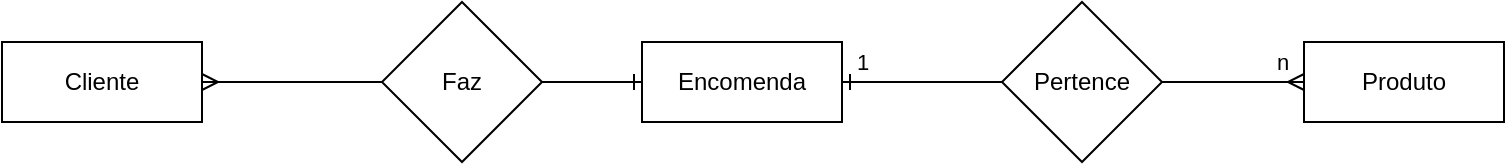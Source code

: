 <mxfile locked="false" version="24.7.10" pages="2">
  <diagram name="Página-1" id="DvZUBZNKUEibkzMH26cz">
    <mxGraphModel dx="1188" dy="653" grid="1" gridSize="10" guides="1" tooltips="1" connect="1" arrows="1" fold="1" page="1" pageScale="1" pageWidth="827" pageHeight="1169" math="0" shadow="0">
      <root>
        <mxCell id="0" />
        <mxCell id="1" parent="0" />
        <mxCell id="_-GCstvlGYaqmgETY2qQ-37" value="" style="edgeStyle=orthogonalEdgeStyle;rounded=0;orthogonalLoop=1;jettySize=auto;html=1;endArrow=none;endFill=0;startArrow=ERmany;startFill=0;" edge="1" parent="1" source="_-GCstvlGYaqmgETY2qQ-33" target="_-GCstvlGYaqmgETY2qQ-36">
          <mxGeometry relative="1" as="geometry" />
        </mxCell>
        <mxCell id="_-GCstvlGYaqmgETY2qQ-33" value="Cliente" style="whiteSpace=wrap;html=1;align=center;" vertex="1" parent="1">
          <mxGeometry x="30" y="40" width="100" height="40" as="geometry" />
        </mxCell>
        <mxCell id="_-GCstvlGYaqmgETY2qQ-36" value="Faz" style="rhombus;whiteSpace=wrap;html=1;" vertex="1" parent="1">
          <mxGeometry x="220" y="20" width="80" height="80" as="geometry" />
        </mxCell>
        <mxCell id="_-GCstvlGYaqmgETY2qQ-41" value="" style="edgeStyle=orthogonalEdgeStyle;rounded=0;orthogonalLoop=1;jettySize=auto;html=1;endArrow=none;endFill=0;" edge="1" parent="1" source="_-GCstvlGYaqmgETY2qQ-38" target="_-GCstvlGYaqmgETY2qQ-40">
          <mxGeometry relative="1" as="geometry" />
        </mxCell>
        <mxCell id="_-GCstvlGYaqmgETY2qQ-44" value="" style="edgeStyle=orthogonalEdgeStyle;rounded=0;orthogonalLoop=1;jettySize=auto;html=1;endArrow=none;endFill=0;startArrow=ERone;startFill=0;" edge="1" parent="1" source="_-GCstvlGYaqmgETY2qQ-38" target="_-GCstvlGYaqmgETY2qQ-36">
          <mxGeometry relative="1" as="geometry">
            <Array as="points">
              <mxPoint x="330" y="60" />
              <mxPoint x="330" y="60" />
            </Array>
          </mxGeometry>
        </mxCell>
        <mxCell id="_-GCstvlGYaqmgETY2qQ-102" value="" style="edgeStyle=orthogonalEdgeStyle;rounded=0;orthogonalLoop=1;jettySize=auto;html=1;endArrow=none;endFill=0;startArrow=ERone;startFill=0;" edge="1" parent="1" source="_-GCstvlGYaqmgETY2qQ-38" target="_-GCstvlGYaqmgETY2qQ-40">
          <mxGeometry relative="1" as="geometry" />
        </mxCell>
        <mxCell id="_-GCstvlGYaqmgETY2qQ-103" value="1" style="edgeLabel;html=1;align=center;verticalAlign=middle;resizable=0;points=[];" vertex="1" connectable="0" parent="_-GCstvlGYaqmgETY2qQ-102">
          <mxGeometry x="-0.388" y="2" relative="1" as="geometry">
            <mxPoint x="-15" y="-8" as="offset" />
          </mxGeometry>
        </mxCell>
        <mxCell id="_-GCstvlGYaqmgETY2qQ-38" value="Encomenda" style="whiteSpace=wrap;html=1;" vertex="1" parent="1">
          <mxGeometry x="350" y="40" width="100" height="40" as="geometry" />
        </mxCell>
        <mxCell id="_-GCstvlGYaqmgETY2qQ-43" value="" style="edgeStyle=orthogonalEdgeStyle;rounded=0;orthogonalLoop=1;jettySize=auto;html=1;endArrow=ERmany;endFill=0;" edge="1" parent="1" source="_-GCstvlGYaqmgETY2qQ-40" target="_-GCstvlGYaqmgETY2qQ-42">
          <mxGeometry relative="1" as="geometry" />
        </mxCell>
        <mxCell id="_-GCstvlGYaqmgETY2qQ-99" value="n" style="edgeLabel;html=1;align=center;verticalAlign=middle;resizable=0;points=[];" vertex="1" connectable="0" parent="_-GCstvlGYaqmgETY2qQ-43">
          <mxGeometry x="0.155" y="-2" relative="1" as="geometry">
            <mxPoint x="19" y="-12" as="offset" />
          </mxGeometry>
        </mxCell>
        <mxCell id="_-GCstvlGYaqmgETY2qQ-40" value="Pertence" style="rhombus;whiteSpace=wrap;html=1;" vertex="1" parent="1">
          <mxGeometry x="530" y="20" width="80" height="80" as="geometry" />
        </mxCell>
        <mxCell id="_-GCstvlGYaqmgETY2qQ-42" value="Produto" style="whiteSpace=wrap;html=1;aspect=fixed;" vertex="1" parent="1">
          <mxGeometry x="681" y="40" width="100" height="40" as="geometry" />
        </mxCell>
      </root>
    </mxGraphModel>
  </diagram>
  <diagram id="FzcZ-d5KN4EcnRCJJ4A0" name="Página-2">
    <mxGraphModel dx="2037" dy="1119" grid="1" gridSize="10" guides="1" tooltips="1" connect="1" arrows="1" fold="1" page="1" pageScale="1" pageWidth="827" pageHeight="1169" background="#ffffff" math="0" shadow="0">
      <root>
        <mxCell id="0" />
        <mxCell id="1" parent="0" />
        <mxCell id="JA4UJgwaUozkB69Zvly4-10" value="" style="rounded=0;orthogonalLoop=1;jettySize=auto;html=1;endArrow=none;endFill=0;" parent="1" source="JA4UJgwaUozkB69Zvly4-1" target="JA4UJgwaUozkB69Zvly4-9" edge="1">
          <mxGeometry relative="1" as="geometry" />
        </mxCell>
        <mxCell id="JA4UJgwaUozkB69Zvly4-12" value="" style="rounded=0;orthogonalLoop=1;jettySize=auto;html=1;endArrow=none;endFill=0;" parent="1" source="JA4UJgwaUozkB69Zvly4-1" target="JA4UJgwaUozkB69Zvly4-11" edge="1">
          <mxGeometry relative="1" as="geometry" />
        </mxCell>
        <mxCell id="JA4UJgwaUozkB69Zvly4-14" style="rounded=0;orthogonalLoop=1;jettySize=auto;html=1;exitX=0;exitY=0;exitDx=0;exitDy=0;entryX=0.5;entryY=1;entryDx=0;entryDy=0;endArrow=none;endFill=0;" parent="1" source="JA4UJgwaUozkB69Zvly4-1" target="JA4UJgwaUozkB69Zvly4-15" edge="1">
          <mxGeometry relative="1" as="geometry">
            <mxPoint x="90" y="290" as="targetPoint" />
          </mxGeometry>
        </mxCell>
        <mxCell id="JA4UJgwaUozkB69Zvly4-51" style="edgeStyle=orthogonalEdgeStyle;shape=connector;rounded=0;orthogonalLoop=1;jettySize=auto;html=1;entryX=0.5;entryY=0;entryDx=0;entryDy=0;strokeColor=default;align=center;verticalAlign=middle;fontFamily=Helvetica;fontSize=11;fontColor=default;labelBackgroundColor=default;endArrow=none;endFill=0;startArrow=ERone;startFill=0;strokeWidth=2;" parent="1" source="JA4UJgwaUozkB69Zvly4-1" target="JA4UJgwaUozkB69Zvly4-50" edge="1">
          <mxGeometry relative="1" as="geometry" />
        </mxCell>
        <mxCell id="JA4UJgwaUozkB69Zvly4-1" value="Pizzaria" style="whiteSpace=wrap;html=1;fillColor=#dae8fc;strokeColor=#6c8ebf;" parent="1" vertex="1">
          <mxGeometry x="160" y="350" width="120" height="60" as="geometry" />
        </mxCell>
        <mxCell id="JA4UJgwaUozkB69Zvly4-17" value="" style="rounded=0;orthogonalLoop=1;jettySize=auto;html=1;endArrow=none;endFill=0;" parent="1" source="JA4UJgwaUozkB69Zvly4-2" target="JA4UJgwaUozkB69Zvly4-16" edge="1">
          <mxGeometry relative="1" as="geometry" />
        </mxCell>
        <mxCell id="JA4UJgwaUozkB69Zvly4-18" style="rounded=0;orthogonalLoop=1;jettySize=auto;html=1;exitX=0.5;exitY=0;exitDx=0;exitDy=0;entryX=0.5;entryY=1;entryDx=0;entryDy=0;endArrow=none;endFill=0;" parent="1" source="JA4UJgwaUozkB69Zvly4-2" target="JA4UJgwaUozkB69Zvly4-19" edge="1">
          <mxGeometry relative="1" as="geometry">
            <mxPoint x="470" y="480" as="targetPoint" />
          </mxGeometry>
        </mxCell>
        <mxCell id="JA4UJgwaUozkB69Zvly4-23" style="rounded=0;orthogonalLoop=1;jettySize=auto;html=1;endArrow=none;endFill=0;" parent="1" source="JA4UJgwaUozkB69Zvly4-2" target="JA4UJgwaUozkB69Zvly4-21" edge="1">
          <mxGeometry relative="1" as="geometry" />
        </mxCell>
        <mxCell id="JA4UJgwaUozkB69Zvly4-24" style="rounded=0;orthogonalLoop=1;jettySize=auto;html=1;entryX=0;entryY=0.5;entryDx=0;entryDy=0;endArrow=none;endFill=0;" parent="1" source="JA4UJgwaUozkB69Zvly4-2" target="JA4UJgwaUozkB69Zvly4-22" edge="1">
          <mxGeometry relative="1" as="geometry" />
        </mxCell>
        <mxCell id="JA4UJgwaUozkB69Zvly4-52" style="edgeStyle=orthogonalEdgeStyle;shape=connector;rounded=0;orthogonalLoop=1;jettySize=auto;html=1;entryX=0.5;entryY=1;entryDx=0;entryDy=0;strokeColor=default;align=center;verticalAlign=middle;fontFamily=Helvetica;fontSize=11;fontColor=default;labelBackgroundColor=default;endArrow=none;endFill=0;startArrow=ERmany;startFill=0;strokeWidth=2;" parent="1" source="JA4UJgwaUozkB69Zvly4-2" target="JA4UJgwaUozkB69Zvly4-50" edge="1">
          <mxGeometry relative="1" as="geometry" />
        </mxCell>
        <mxCell id="JA4UJgwaUozkB69Zvly4-2" value="Encomenda" style="whiteSpace=wrap;html=1;fillColor=#dae8fc;strokeColor=#6c8ebf;" parent="1" vertex="1">
          <mxGeometry x="370" y="580" width="120" height="60" as="geometry" />
        </mxCell>
        <mxCell id="JA4UJgwaUozkB69Zvly4-3" value="Cliente" style="whiteSpace=wrap;html=1;fillColor=#dae8fc;strokeColor=#6c8ebf;" parent="1" vertex="1">
          <mxGeometry x="120" y="620" width="120" height="60" as="geometry" />
        </mxCell>
        <mxCell id="JA4UJgwaUozkB69Zvly4-4" value="Produto" style="whiteSpace=wrap;html=1;fillColor=#dae8fc;strokeColor=#6c8ebf;" parent="1" vertex="1">
          <mxGeometry x="525" y="345" width="120" height="60" as="geometry" />
        </mxCell>
        <mxCell id="JA4UJgwaUozkB69Zvly4-5" value="Entregador" style="whiteSpace=wrap;html=1;fillColor=#dae8fc;strokeColor=#6c8ebf;" parent="1" vertex="1">
          <mxGeometry x="550" y="840" width="120" height="60" as="geometry" />
        </mxCell>
        <mxCell id="JA4UJgwaUozkB69Zvly4-6" value="Pagamento" style="whiteSpace=wrap;html=1;fillColor=#dae8fc;strokeColor=#6c8ebf;" parent="1" vertex="1">
          <mxGeometry x="230" y="860" width="120" height="60" as="geometry" />
        </mxCell>
        <mxCell id="JA4UJgwaUozkB69Zvly4-8" value="&lt;h1 style=&quot;margin-top: 0px;&quot;&gt;Exercício 2&lt;/h1&gt;&lt;p&gt;&lt;span data-teams=&quot;true&quot;&gt;&lt;span dir=&quot;ltr&quot; class=&quot;ui-provider a b c d e f g h i j k l m n o p q r s t u v w x y z ab ac ae af ag ah ai aj ak&quot;&gt;1. Faça um Diagrama E-R para as encomendas online da Pizzaria Ital. A pizzaria pretende guardar os dados das&amp;nbsp; encomendas feitas por cada cliente. Cada encomenda possui vários produtos, cada produto tem uma categoria&amp;nbsp;(exemplo: pizza, refrigerante, etc…) e cada produto pode estar em várias encomendas. Pretende ainda saber que&amp;nbsp;entregador entregou cada encomenda e o pagamento associado a mesma.&lt;/span&gt;&lt;/span&gt;&lt;/p&gt;" style="text;html=1;whiteSpace=wrap;overflow=hidden;rounded=0;" parent="1" vertex="1">
          <mxGeometry x="40" y="60" width="730" height="120" as="geometry" />
        </mxCell>
        <mxCell id="JA4UJgwaUozkB69Zvly4-9" value="Morada" style="ellipse;whiteSpace=wrap;html=1;" parent="1" vertex="1">
          <mxGeometry x="140" y="240" width="110" height="40" as="geometry" />
        </mxCell>
        <mxCell id="JA4UJgwaUozkB69Zvly4-11" value="Telefone" style="ellipse;whiteSpace=wrap;html=1;" parent="1" vertex="1">
          <mxGeometry x="20" y="360" width="80" height="40" as="geometry" />
        </mxCell>
        <mxCell id="JA4UJgwaUozkB69Zvly4-15" value="Nome" style="ellipse;whiteSpace=wrap;html=1;" parent="1" vertex="1">
          <mxGeometry x="30" y="240" width="80" height="40" as="geometry" />
        </mxCell>
        <mxCell id="JA4UJgwaUozkB69Zvly4-16" value="Numero" style="ellipse;whiteSpace=wrap;html=1;" parent="1" vertex="1">
          <mxGeometry x="320" y="465" width="80" height="40" as="geometry" />
        </mxCell>
        <mxCell id="JA4UJgwaUozkB69Zvly4-19" value="Hora" style="ellipse;whiteSpace=wrap;html=1;" parent="1" vertex="1">
          <mxGeometry x="365" y="405" width="80" height="50" as="geometry" />
        </mxCell>
        <mxCell id="JA4UJgwaUozkB69Zvly4-21" value="Data" style="ellipse;whiteSpace=wrap;html=1;" parent="1" vertex="1">
          <mxGeometry x="550" y="590" width="80" height="40" as="geometry" />
        </mxCell>
        <mxCell id="JA4UJgwaUozkB69Zvly4-22" value="Valor" style="ellipse;whiteSpace=wrap;html=1;" parent="1" vertex="1">
          <mxGeometry x="550" y="650" width="80" height="50" as="geometry" />
        </mxCell>
        <mxCell id="JA4UJgwaUozkB69Zvly4-29" style="rounded=0;orthogonalLoop=1;jettySize=auto;html=1;entryX=0.25;entryY=0;entryDx=0;entryDy=0;endArrow=none;endFill=0;" parent="1" source="JA4UJgwaUozkB69Zvly4-25" target="JA4UJgwaUozkB69Zvly4-4" edge="1">
          <mxGeometry relative="1" as="geometry" />
        </mxCell>
        <mxCell id="JA4UJgwaUozkB69Zvly4-25" value="Nome" style="ellipse;whiteSpace=wrap;html=1;" parent="1" vertex="1">
          <mxGeometry x="414" y="305" width="80" height="40" as="geometry" />
        </mxCell>
        <mxCell id="JA4UJgwaUozkB69Zvly4-31" style="rounded=0;orthogonalLoop=1;jettySize=auto;html=1;entryX=0.75;entryY=0;entryDx=0;entryDy=0;endArrow=none;endFill=0;exitX=0.5;exitY=1;exitDx=0;exitDy=0;" parent="1" source="JA4UJgwaUozkB69Zvly4-26" target="JA4UJgwaUozkB69Zvly4-4" edge="1">
          <mxGeometry relative="1" as="geometry">
            <mxPoint x="636.384" y="284.413" as="sourcePoint" />
          </mxGeometry>
        </mxCell>
        <mxCell id="JA4UJgwaUozkB69Zvly4-26" value="Tipo de&lt;div&gt;Massa&lt;/div&gt;" style="ellipse;whiteSpace=wrap;html=1;" parent="1" vertex="1">
          <mxGeometry x="435" y="225" width="80" height="50" as="geometry" />
        </mxCell>
        <mxCell id="JA4UJgwaUozkB69Zvly4-32" style="rounded=0;orthogonalLoop=1;jettySize=auto;html=1;entryX=1;entryY=0.75;entryDx=0;entryDy=0;endArrow=none;endFill=0;exitX=0;exitY=0.5;exitDx=0;exitDy=0;" parent="1" source="JA4UJgwaUozkB69Zvly4-28" target="JA4UJgwaUozkB69Zvly4-4" edge="1">
          <mxGeometry relative="1" as="geometry">
            <mxPoint x="725.351" y="396.696" as="sourcePoint" />
          </mxGeometry>
        </mxCell>
        <mxCell id="JA4UJgwaUozkB69Zvly4-28" value="Valor" style="ellipse;whiteSpace=wrap;html=1;" parent="1" vertex="1">
          <mxGeometry x="720" y="360" width="80" height="50" as="geometry" />
        </mxCell>
        <mxCell id="JA4UJgwaUozkB69Zvly4-37" style="rounded=0;orthogonalLoop=1;jettySize=auto;html=1;exitX=1;exitY=1;exitDx=0;exitDy=0;entryX=0.5;entryY=0;entryDx=0;entryDy=0;endArrow=none;endFill=0;" parent="1" source="JA4UJgwaUozkB69Zvly4-33" target="JA4UJgwaUozkB69Zvly4-3" edge="1">
          <mxGeometry relative="1" as="geometry" />
        </mxCell>
        <mxCell id="JA4UJgwaUozkB69Zvly4-33" value="Nome" style="ellipse;whiteSpace=wrap;html=1;" parent="1" vertex="1">
          <mxGeometry x="60" y="540" width="80" height="40" as="geometry" />
        </mxCell>
        <mxCell id="JA4UJgwaUozkB69Zvly4-38" style="rounded=0;orthogonalLoop=1;jettySize=auto;html=1;entryX=0;entryY=0.5;entryDx=0;entryDy=0;endArrow=none;endFill=0;" parent="1" source="JA4UJgwaUozkB69Zvly4-34" target="JA4UJgwaUozkB69Zvly4-3" edge="1">
          <mxGeometry relative="1" as="geometry" />
        </mxCell>
        <mxCell id="JA4UJgwaUozkB69Zvly4-34" value="Morada" style="ellipse;whiteSpace=wrap;html=1;" parent="1" vertex="1">
          <mxGeometry x="20" y="600" width="70" height="50" as="geometry" />
        </mxCell>
        <mxCell id="JA4UJgwaUozkB69Zvly4-39" style="rounded=0;orthogonalLoop=1;jettySize=auto;html=1;entryX=0.25;entryY=1;entryDx=0;entryDy=0;endArrow=none;endFill=0;" parent="1" source="JA4UJgwaUozkB69Zvly4-35" target="JA4UJgwaUozkB69Zvly4-3" edge="1">
          <mxGeometry relative="1" as="geometry" />
        </mxCell>
        <mxCell id="JA4UJgwaUozkB69Zvly4-35" value="NIF" style="ellipse;whiteSpace=wrap;html=1;" parent="1" vertex="1">
          <mxGeometry x="30" y="700" width="80" height="40" as="geometry" />
        </mxCell>
        <mxCell id="JA4UJgwaUozkB69Zvly4-43" style="rounded=0;orthogonalLoop=1;jettySize=auto;html=1;entryX=0.5;entryY=0;entryDx=0;entryDy=0;endArrow=none;endFill=0;" parent="1" source="JA4UJgwaUozkB69Zvly4-40" target="JA4UJgwaUozkB69Zvly4-5" edge="1">
          <mxGeometry relative="1" as="geometry" />
        </mxCell>
        <mxCell id="JA4UJgwaUozkB69Zvly4-40" value="Nome" style="ellipse;whiteSpace=wrap;html=1;" parent="1" vertex="1">
          <mxGeometry x="675" y="760" width="80" height="40" as="geometry" />
        </mxCell>
        <mxCell id="JA4UJgwaUozkB69Zvly4-44" style="rounded=0;orthogonalLoop=1;jettySize=auto;html=1;entryX=1;entryY=0.5;entryDx=0;entryDy=0;endArrow=none;endFill=0;" parent="1" source="JA4UJgwaUozkB69Zvly4-41" target="JA4UJgwaUozkB69Zvly4-5" edge="1">
          <mxGeometry relative="1" as="geometry" />
        </mxCell>
        <mxCell id="JA4UJgwaUozkB69Zvly4-41" value="Morada" style="ellipse;whiteSpace=wrap;html=1;" parent="1" vertex="1">
          <mxGeometry x="715" y="840" width="70" height="50" as="geometry" />
        </mxCell>
        <mxCell id="JA4UJgwaUozkB69Zvly4-45" style="rounded=0;orthogonalLoop=1;jettySize=auto;html=1;entryX=0.5;entryY=1;entryDx=0;entryDy=0;endArrow=none;endFill=0;" parent="1" source="JA4UJgwaUozkB69Zvly4-42" target="JA4UJgwaUozkB69Zvly4-5" edge="1">
          <mxGeometry relative="1" as="geometry" />
        </mxCell>
        <mxCell id="JA4UJgwaUozkB69Zvly4-42" value="NIF" style="ellipse;whiteSpace=wrap;html=1;" parent="1" vertex="1">
          <mxGeometry x="675" y="920" width="80" height="40" as="geometry" />
        </mxCell>
        <mxCell id="JA4UJgwaUozkB69Zvly4-48" style="edgeStyle=none;shape=connector;rounded=0;orthogonalLoop=1;jettySize=auto;html=1;entryX=0.5;entryY=0;entryDx=0;entryDy=0;strokeColor=default;align=center;verticalAlign=middle;fontFamily=Helvetica;fontSize=11;fontColor=default;labelBackgroundColor=default;endArrow=none;endFill=0;" parent="1" source="JA4UJgwaUozkB69Zvly4-46" target="JA4UJgwaUozkB69Zvly4-6" edge="1">
          <mxGeometry relative="1" as="geometry" />
        </mxCell>
        <mxCell id="JA4UJgwaUozkB69Zvly4-46" value="Tipo&lt;div&gt;Pagemento&lt;/div&gt;" style="ellipse;whiteSpace=wrap;html=1;" parent="1" vertex="1">
          <mxGeometry x="170" y="795" width="80" height="40" as="geometry" />
        </mxCell>
        <mxCell id="JA4UJgwaUozkB69Zvly4-49" style="edgeStyle=none;shape=connector;rounded=0;orthogonalLoop=1;jettySize=auto;html=1;entryX=0;entryY=0.5;entryDx=0;entryDy=0;strokeColor=default;align=center;verticalAlign=middle;fontFamily=Helvetica;fontSize=11;fontColor=default;labelBackgroundColor=default;endArrow=none;endFill=0;" parent="1" source="JA4UJgwaUozkB69Zvly4-47" target="JA4UJgwaUozkB69Zvly4-6" edge="1">
          <mxGeometry relative="1" as="geometry" />
        </mxCell>
        <mxCell id="JA4UJgwaUozkB69Zvly4-47" value="Atribute" style="ellipse;whiteSpace=wrap;html=1;" parent="1" vertex="1">
          <mxGeometry x="100" y="865" width="70" height="50" as="geometry" />
        </mxCell>
        <mxCell id="JA4UJgwaUozkB69Zvly4-50" value="Tem" style="rhombus;whiteSpace=wrap;html=1;fontFamily=Helvetica;fontSize=11;labelBackgroundColor=default;fillColor=#d5e8d4;strokeColor=#82b366;" parent="1" vertex="1">
          <mxGeometry x="240" y="470" width="80" height="80" as="geometry" />
        </mxCell>
        <mxCell id="JA4UJgwaUozkB69Zvly4-54" style="edgeStyle=orthogonalEdgeStyle;shape=connector;rounded=0;orthogonalLoop=1;jettySize=auto;html=1;entryX=0.25;entryY=1;entryDx=0;entryDy=0;strokeColor=default;align=center;verticalAlign=middle;fontFamily=Helvetica;fontSize=11;fontColor=default;labelBackgroundColor=default;endArrow=ERmany;endFill=0;startArrow=none;startFill=0;strokeWidth=2;" parent="1" source="JA4UJgwaUozkB69Zvly4-53" target="JA4UJgwaUozkB69Zvly4-2" edge="1">
          <mxGeometry relative="1" as="geometry" />
        </mxCell>
        <mxCell id="JA4UJgwaUozkB69Zvly4-55" style="edgeStyle=orthogonalEdgeStyle;shape=connector;rounded=0;orthogonalLoop=1;jettySize=auto;html=1;entryX=1;entryY=0.5;entryDx=0;entryDy=0;strokeColor=default;align=center;verticalAlign=middle;fontFamily=Helvetica;fontSize=11;fontColor=default;labelBackgroundColor=default;endArrow=ERone;endFill=0;strokeWidth=2;" parent="1" source="JA4UJgwaUozkB69Zvly4-53" target="JA4UJgwaUozkB69Zvly4-3" edge="1">
          <mxGeometry relative="1" as="geometry" />
        </mxCell>
        <mxCell id="JA4UJgwaUozkB69Zvly4-53" value="E feita" style="rhombus;whiteSpace=wrap;html=1;fontFamily=Helvetica;fontSize=11;labelBackgroundColor=default;fillColor=#d5e8d4;strokeColor=#82b366;" parent="1" vertex="1">
          <mxGeometry x="270" y="650" width="80" height="80" as="geometry" />
        </mxCell>
        <mxCell id="JA4UJgwaUozkB69Zvly4-57" style="edgeStyle=orthogonalEdgeStyle;shape=connector;rounded=0;orthogonalLoop=1;jettySize=auto;html=1;entryX=0.5;entryY=1;entryDx=0;entryDy=0;strokeColor=default;align=center;verticalAlign=middle;fontFamily=Helvetica;fontSize=11;fontColor=default;labelBackgroundColor=default;endArrow=ERone;endFill=0;strokeWidth=2;" parent="1" source="JA4UJgwaUozkB69Zvly4-56" target="JA4UJgwaUozkB69Zvly4-2" edge="1">
          <mxGeometry relative="1" as="geometry" />
        </mxCell>
        <mxCell id="JA4UJgwaUozkB69Zvly4-58" style="shape=connector;rounded=0;orthogonalLoop=1;jettySize=auto;html=1;entryX=1;entryY=0.5;entryDx=0;entryDy=0;strokeColor=default;align=center;verticalAlign=middle;fontFamily=Helvetica;fontSize=11;fontColor=default;labelBackgroundColor=default;endArrow=ERone;endFill=0;edgeStyle=orthogonalEdgeStyle;strokeWidth=2;" parent="1" source="JA4UJgwaUozkB69Zvly4-56" target="JA4UJgwaUozkB69Zvly4-6" edge="1">
          <mxGeometry relative="1" as="geometry" />
        </mxCell>
        <mxCell id="JA4UJgwaUozkB69Zvly4-56" value="Tem" style="rhombus;whiteSpace=wrap;html=1;fontFamily=Helvetica;fontSize=11;labelBackgroundColor=default;fillColor=#d5e8d4;strokeColor=#82b366;" parent="1" vertex="1">
          <mxGeometry x="374" y="750" width="80" height="80" as="geometry" />
        </mxCell>
        <mxCell id="JA4UJgwaUozkB69Zvly4-60" style="edgeStyle=orthogonalEdgeStyle;shape=connector;rounded=0;orthogonalLoop=1;jettySize=auto;html=1;entryX=0;entryY=0.75;entryDx=0;entryDy=0;strokeColor=default;align=center;verticalAlign=middle;fontFamily=Helvetica;fontSize=11;fontColor=default;labelBackgroundColor=default;endArrow=ERone;endFill=0;strokeWidth=2;" parent="1" source="JA4UJgwaUozkB69Zvly4-59" target="JA4UJgwaUozkB69Zvly4-5" edge="1">
          <mxGeometry relative="1" as="geometry" />
        </mxCell>
        <mxCell id="JA4UJgwaUozkB69Zvly4-61" style="edgeStyle=orthogonalEdgeStyle;shape=connector;rounded=0;orthogonalLoop=1;jettySize=auto;html=1;entryX=0.75;entryY=1;entryDx=0;entryDy=0;strokeColor=default;align=center;verticalAlign=middle;fontFamily=Helvetica;fontSize=11;fontColor=default;labelBackgroundColor=default;endArrow=ERmany;endFill=0;strokeWidth=2;" parent="1" source="JA4UJgwaUozkB69Zvly4-59" target="JA4UJgwaUozkB69Zvly4-2" edge="1">
          <mxGeometry relative="1" as="geometry" />
        </mxCell>
        <mxCell id="JA4UJgwaUozkB69Zvly4-59" value="Realizada" style="rhombus;whiteSpace=wrap;html=1;fontFamily=Helvetica;fontSize=11;labelBackgroundColor=default;fillColor=#d5e8d4;strokeColor=#82b366;" parent="1" vertex="1">
          <mxGeometry x="500" y="700" width="80" height="80" as="geometry" />
        </mxCell>
        <mxCell id="JA4UJgwaUozkB69Zvly4-63" style="edgeStyle=orthogonalEdgeStyle;shape=connector;rounded=0;orthogonalLoop=1;jettySize=auto;html=1;entryX=0.5;entryY=1;entryDx=0;entryDy=0;strokeColor=default;align=center;verticalAlign=middle;fontFamily=Helvetica;fontSize=11;fontColor=default;labelBackgroundColor=default;endArrow=ERmany;endFill=0;strokeWidth=2;" parent="1" source="JA4UJgwaUozkB69Zvly4-62" target="JA4UJgwaUozkB69Zvly4-4" edge="1">
          <mxGeometry relative="1" as="geometry" />
        </mxCell>
        <mxCell id="JA4UJgwaUozkB69Zvly4-64" style="edgeStyle=orthogonalEdgeStyle;shape=connector;rounded=0;orthogonalLoop=1;jettySize=auto;html=1;entryX=0.75;entryY=0;entryDx=0;entryDy=0;strokeColor=default;align=center;verticalAlign=middle;fontFamily=Helvetica;fontSize=11;fontColor=default;labelBackgroundColor=default;endArrow=ERmany;endFill=0;strokeWidth=2;" parent="1" source="JA4UJgwaUozkB69Zvly4-62" target="JA4UJgwaUozkB69Zvly4-2" edge="1">
          <mxGeometry relative="1" as="geometry" />
        </mxCell>
        <mxCell id="JA4UJgwaUozkB69Zvly4-62" value="Tem" style="rhombus;whiteSpace=wrap;html=1;fontFamily=Helvetica;fontSize=11;labelBackgroundColor=default;fillColor=#d5e8d4;strokeColor=#82b366;" parent="1" vertex="1">
          <mxGeometry x="515" y="465" width="80" height="80" as="geometry" />
        </mxCell>
        <mxCell id="FQ1DEdq34LtPe0KLRiJW-3" style="edgeStyle=orthogonalEdgeStyle;rounded=0;orthogonalLoop=1;jettySize=auto;html=1;entryX=0.5;entryY=1;entryDx=0;entryDy=0;endArrow=ERone;endFill=0;startArrow=none;startFill=0;" parent="1" source="FQ1DEdq34LtPe0KLRiJW-1" target="FQ1DEdq34LtPe0KLRiJW-2" edge="1">
          <mxGeometry relative="1" as="geometry" />
        </mxCell>
        <mxCell id="FQ1DEdq34LtPe0KLRiJW-4" style="edgeStyle=orthogonalEdgeStyle;rounded=0;orthogonalLoop=1;jettySize=auto;html=1;entryX=1;entryY=0.25;entryDx=0;entryDy=0;endArrow=ERmany;endFill=0;" parent="1" source="FQ1DEdq34LtPe0KLRiJW-1" target="JA4UJgwaUozkB69Zvly4-4" edge="1">
          <mxGeometry relative="1" as="geometry">
            <Array as="points">
              <mxPoint x="663" y="360" />
            </Array>
          </mxGeometry>
        </mxCell>
        <mxCell id="FQ1DEdq34LtPe0KLRiJW-1" value="Tem" style="rhombus;whiteSpace=wrap;html=1;fillColor=#d5e8d4;strokeColor=#82b366;" parent="1" vertex="1">
          <mxGeometry x="630" y="260" width="65" height="60" as="geometry" />
        </mxCell>
        <mxCell id="FQ1DEdq34LtPe0KLRiJW-7" style="edgeStyle=orthogonalEdgeStyle;rounded=0;orthogonalLoop=1;jettySize=auto;html=1;entryX=0;entryY=0.5;entryDx=0;entryDy=0;endArrow=none;endFill=0;" parent="1" source="FQ1DEdq34LtPe0KLRiJW-2" target="FQ1DEdq34LtPe0KLRiJW-8" edge="1">
          <mxGeometry relative="1" as="geometry">
            <mxPoint x="720" y="220" as="targetPoint" />
          </mxGeometry>
        </mxCell>
        <mxCell id="FQ1DEdq34LtPe0KLRiJW-2" value="Categoria" style="whiteSpace=wrap;html=1;fillColor=#dae8fc;strokeColor=#6c8ebf;" parent="1" vertex="1">
          <mxGeometry x="560" y="190" width="100" height="40" as="geometry" />
        </mxCell>
        <mxCell id="FQ1DEdq34LtPe0KLRiJW-8" value="Nome" style="ellipse;whiteSpace=wrap;html=1;" parent="1" vertex="1">
          <mxGeometry x="710" y="190" width="80" height="40" as="geometry" />
        </mxCell>
        <mxCell id="VbU-g4vDdEDvOy7gj96z-1" value="Pizzaria" style="shape=table;startSize=30;container=1;collapsible=1;childLayout=tableLayout;fixedRows=1;rowLines=0;fontStyle=1;align=center;resizeLast=1;html=1;strokeColor=#6c8ebf;verticalAlign=middle;fontFamily=Helvetica;fontSize=12;fontColor=default;fillColor=#dae8fc;" parent="1" vertex="1">
          <mxGeometry x="946" y="705" width="180" height="150" as="geometry" />
        </mxCell>
        <mxCell id="VbU-g4vDdEDvOy7gj96z-2" value="" style="shape=tableRow;horizontal=0;startSize=0;swimlaneHead=0;swimlaneBody=0;fillColor=none;collapsible=0;dropTarget=0;points=[[0,0.5],[1,0.5]];portConstraint=eastwest;top=0;left=0;right=0;bottom=1;strokeColor=#6c8ebf;align=center;verticalAlign=middle;fontFamily=Helvetica;fontSize=12;fontColor=default;" parent="VbU-g4vDdEDvOy7gj96z-1" vertex="1">
          <mxGeometry y="30" width="180" height="30" as="geometry" />
        </mxCell>
        <mxCell id="VbU-g4vDdEDvOy7gj96z-3" value="PK" style="shape=partialRectangle;connectable=0;fillColor=none;top=0;left=0;bottom=0;right=0;fontStyle=1;overflow=hidden;whiteSpace=wrap;html=1;strokeColor=#6c8ebf;align=center;verticalAlign=middle;fontFamily=Helvetica;fontSize=12;fontColor=default;" parent="VbU-g4vDdEDvOy7gj96z-2" vertex="1">
          <mxGeometry width="30" height="30" as="geometry">
            <mxRectangle width="30" height="30" as="alternateBounds" />
          </mxGeometry>
        </mxCell>
        <mxCell id="VbU-g4vDdEDvOy7gj96z-4" value="ID" style="shape=partialRectangle;connectable=0;fillColor=none;top=0;left=0;bottom=0;right=0;align=left;spacingLeft=6;fontStyle=5;overflow=hidden;whiteSpace=wrap;html=1;strokeColor=#6c8ebf;verticalAlign=middle;fontFamily=Helvetica;fontSize=12;fontColor=default;" parent="VbU-g4vDdEDvOy7gj96z-2" vertex="1">
          <mxGeometry x="30" width="150" height="30" as="geometry">
            <mxRectangle width="150" height="30" as="alternateBounds" />
          </mxGeometry>
        </mxCell>
        <mxCell id="VbU-g4vDdEDvOy7gj96z-5" value="" style="shape=tableRow;horizontal=0;startSize=0;swimlaneHead=0;swimlaneBody=0;fillColor=none;collapsible=0;dropTarget=0;points=[[0,0.5],[1,0.5]];portConstraint=eastwest;top=0;left=0;right=0;bottom=0;strokeColor=#6c8ebf;align=center;verticalAlign=middle;fontFamily=Helvetica;fontSize=12;fontColor=default;" parent="VbU-g4vDdEDvOy7gj96z-1" vertex="1">
          <mxGeometry y="60" width="180" height="30" as="geometry" />
        </mxCell>
        <mxCell id="VbU-g4vDdEDvOy7gj96z-6" value="" style="shape=partialRectangle;connectable=0;fillColor=none;top=0;left=0;bottom=0;right=0;editable=1;overflow=hidden;whiteSpace=wrap;html=1;strokeColor=#6c8ebf;align=center;verticalAlign=middle;fontFamily=Helvetica;fontSize=12;fontColor=default;" parent="VbU-g4vDdEDvOy7gj96z-5" vertex="1">
          <mxGeometry width="30" height="30" as="geometry">
            <mxRectangle width="30" height="30" as="alternateBounds" />
          </mxGeometry>
        </mxCell>
        <mxCell id="VbU-g4vDdEDvOy7gj96z-7" value="Nome" style="shape=partialRectangle;connectable=0;fillColor=none;top=0;left=0;bottom=0;right=0;align=left;spacingLeft=6;overflow=hidden;whiteSpace=wrap;html=1;strokeColor=#6c8ebf;verticalAlign=middle;fontFamily=Helvetica;fontSize=12;fontColor=default;" parent="VbU-g4vDdEDvOy7gj96z-5" vertex="1">
          <mxGeometry x="30" width="150" height="30" as="geometry">
            <mxRectangle width="150" height="30" as="alternateBounds" />
          </mxGeometry>
        </mxCell>
        <mxCell id="VbU-g4vDdEDvOy7gj96z-8" value="" style="shape=tableRow;horizontal=0;startSize=0;swimlaneHead=0;swimlaneBody=0;fillColor=none;collapsible=0;dropTarget=0;points=[[0,0.5],[1,0.5]];portConstraint=eastwest;top=0;left=0;right=0;bottom=0;strokeColor=#6c8ebf;align=center;verticalAlign=middle;fontFamily=Helvetica;fontSize=12;fontColor=default;" parent="VbU-g4vDdEDvOy7gj96z-1" vertex="1">
          <mxGeometry y="90" width="180" height="30" as="geometry" />
        </mxCell>
        <mxCell id="VbU-g4vDdEDvOy7gj96z-9" value="" style="shape=partialRectangle;connectable=0;fillColor=none;top=0;left=0;bottom=0;right=0;editable=1;overflow=hidden;whiteSpace=wrap;html=1;strokeColor=#6c8ebf;align=center;verticalAlign=middle;fontFamily=Helvetica;fontSize=12;fontColor=default;" parent="VbU-g4vDdEDvOy7gj96z-8" vertex="1">
          <mxGeometry width="30" height="30" as="geometry">
            <mxRectangle width="30" height="30" as="alternateBounds" />
          </mxGeometry>
        </mxCell>
        <mxCell id="VbU-g4vDdEDvOy7gj96z-10" value="Morada" style="shape=partialRectangle;connectable=0;fillColor=none;top=0;left=0;bottom=0;right=0;align=left;spacingLeft=6;overflow=hidden;whiteSpace=wrap;html=1;strokeColor=#6c8ebf;verticalAlign=middle;fontFamily=Helvetica;fontSize=12;fontColor=default;" parent="VbU-g4vDdEDvOy7gj96z-8" vertex="1">
          <mxGeometry x="30" width="150" height="30" as="geometry">
            <mxRectangle width="150" height="30" as="alternateBounds" />
          </mxGeometry>
        </mxCell>
        <mxCell id="VbU-g4vDdEDvOy7gj96z-11" value="" style="shape=tableRow;horizontal=0;startSize=0;swimlaneHead=0;swimlaneBody=0;fillColor=none;collapsible=0;dropTarget=0;points=[[0,0.5],[1,0.5]];portConstraint=eastwest;top=0;left=0;right=0;bottom=0;strokeColor=#6c8ebf;align=center;verticalAlign=middle;fontFamily=Helvetica;fontSize=12;fontColor=default;" parent="VbU-g4vDdEDvOy7gj96z-1" vertex="1">
          <mxGeometry y="120" width="180" height="30" as="geometry" />
        </mxCell>
        <mxCell id="VbU-g4vDdEDvOy7gj96z-12" value="" style="shape=partialRectangle;connectable=0;fillColor=none;top=0;left=0;bottom=0;right=0;editable=1;overflow=hidden;whiteSpace=wrap;html=1;strokeColor=#6c8ebf;align=center;verticalAlign=middle;fontFamily=Helvetica;fontSize=12;fontColor=default;" parent="VbU-g4vDdEDvOy7gj96z-11" vertex="1">
          <mxGeometry width="30" height="30" as="geometry">
            <mxRectangle width="30" height="30" as="alternateBounds" />
          </mxGeometry>
        </mxCell>
        <mxCell id="VbU-g4vDdEDvOy7gj96z-13" value="Telefone" style="shape=partialRectangle;connectable=0;fillColor=none;top=0;left=0;bottom=0;right=0;align=left;spacingLeft=6;overflow=hidden;whiteSpace=wrap;html=1;strokeColor=#6c8ebf;verticalAlign=middle;fontFamily=Helvetica;fontSize=12;fontColor=default;" parent="VbU-g4vDdEDvOy7gj96z-11" vertex="1">
          <mxGeometry x="30" width="150" height="30" as="geometry">
            <mxRectangle width="150" height="30" as="alternateBounds" />
          </mxGeometry>
        </mxCell>
        <mxCell id="VbU-g4vDdEDvOy7gj96z-14" value="Cliente" style="shape=table;startSize=30;container=1;collapsible=1;childLayout=tableLayout;fixedRows=1;rowLines=0;fontStyle=1;align=center;resizeLast=1;html=1;strokeColor=#6c8ebf;verticalAlign=middle;fontFamily=Helvetica;fontSize=12;fontColor=default;fillColor=#dae8fc;" parent="1" vertex="1">
          <mxGeometry x="1280" y="800" width="180" height="150" as="geometry" />
        </mxCell>
        <mxCell id="VbU-g4vDdEDvOy7gj96z-15" value="" style="shape=tableRow;horizontal=0;startSize=0;swimlaneHead=0;swimlaneBody=0;fillColor=none;collapsible=0;dropTarget=0;points=[[0,0.5],[1,0.5]];portConstraint=eastwest;top=0;left=0;right=0;bottom=1;strokeColor=#6c8ebf;align=center;verticalAlign=middle;fontFamily=Helvetica;fontSize=12;fontColor=default;" parent="VbU-g4vDdEDvOy7gj96z-14" vertex="1">
          <mxGeometry y="30" width="180" height="30" as="geometry" />
        </mxCell>
        <mxCell id="VbU-g4vDdEDvOy7gj96z-16" value="PK" style="shape=partialRectangle;connectable=0;fillColor=none;top=0;left=0;bottom=0;right=0;fontStyle=1;overflow=hidden;whiteSpace=wrap;html=1;strokeColor=#6c8ebf;align=center;verticalAlign=middle;fontFamily=Helvetica;fontSize=12;fontColor=default;" parent="VbU-g4vDdEDvOy7gj96z-15" vertex="1">
          <mxGeometry width="30" height="30" as="geometry">
            <mxRectangle width="30" height="30" as="alternateBounds" />
          </mxGeometry>
        </mxCell>
        <mxCell id="VbU-g4vDdEDvOy7gj96z-17" value="NIF" style="shape=partialRectangle;connectable=0;fillColor=none;top=0;left=0;bottom=0;right=0;align=left;spacingLeft=6;fontStyle=5;overflow=hidden;whiteSpace=wrap;html=1;strokeColor=#6c8ebf;verticalAlign=middle;fontFamily=Helvetica;fontSize=12;fontColor=default;" parent="VbU-g4vDdEDvOy7gj96z-15" vertex="1">
          <mxGeometry x="30" width="150" height="30" as="geometry">
            <mxRectangle width="150" height="30" as="alternateBounds" />
          </mxGeometry>
        </mxCell>
        <mxCell id="VbU-g4vDdEDvOy7gj96z-18" value="" style="shape=tableRow;horizontal=0;startSize=0;swimlaneHead=0;swimlaneBody=0;fillColor=none;collapsible=0;dropTarget=0;points=[[0,0.5],[1,0.5]];portConstraint=eastwest;top=0;left=0;right=0;bottom=0;strokeColor=#6c8ebf;align=center;verticalAlign=middle;fontFamily=Helvetica;fontSize=12;fontColor=default;" parent="VbU-g4vDdEDvOy7gj96z-14" vertex="1">
          <mxGeometry y="60" width="180" height="30" as="geometry" />
        </mxCell>
        <mxCell id="VbU-g4vDdEDvOy7gj96z-19" value="" style="shape=partialRectangle;connectable=0;fillColor=none;top=0;left=0;bottom=0;right=0;editable=1;overflow=hidden;whiteSpace=wrap;html=1;strokeColor=#6c8ebf;align=center;verticalAlign=middle;fontFamily=Helvetica;fontSize=12;fontColor=default;" parent="VbU-g4vDdEDvOy7gj96z-18" vertex="1">
          <mxGeometry width="30" height="30" as="geometry">
            <mxRectangle width="30" height="30" as="alternateBounds" />
          </mxGeometry>
        </mxCell>
        <mxCell id="VbU-g4vDdEDvOy7gj96z-20" value="Nome" style="shape=partialRectangle;connectable=0;fillColor=none;top=0;left=0;bottom=0;right=0;align=left;spacingLeft=6;overflow=hidden;whiteSpace=wrap;html=1;strokeColor=#6c8ebf;verticalAlign=middle;fontFamily=Helvetica;fontSize=12;fontColor=default;" parent="VbU-g4vDdEDvOy7gj96z-18" vertex="1">
          <mxGeometry x="30" width="150" height="30" as="geometry">
            <mxRectangle width="150" height="30" as="alternateBounds" />
          </mxGeometry>
        </mxCell>
        <mxCell id="VbU-g4vDdEDvOy7gj96z-21" value="" style="shape=tableRow;horizontal=0;startSize=0;swimlaneHead=0;swimlaneBody=0;fillColor=none;collapsible=0;dropTarget=0;points=[[0,0.5],[1,0.5]];portConstraint=eastwest;top=0;left=0;right=0;bottom=0;strokeColor=#6c8ebf;align=center;verticalAlign=middle;fontFamily=Helvetica;fontSize=12;fontColor=default;" parent="VbU-g4vDdEDvOy7gj96z-14" vertex="1">
          <mxGeometry y="90" width="180" height="30" as="geometry" />
        </mxCell>
        <mxCell id="VbU-g4vDdEDvOy7gj96z-22" value="" style="shape=partialRectangle;connectable=0;fillColor=none;top=0;left=0;bottom=0;right=0;editable=1;overflow=hidden;whiteSpace=wrap;html=1;strokeColor=#6c8ebf;align=center;verticalAlign=middle;fontFamily=Helvetica;fontSize=12;fontColor=default;" parent="VbU-g4vDdEDvOy7gj96z-21" vertex="1">
          <mxGeometry width="30" height="30" as="geometry">
            <mxRectangle width="30" height="30" as="alternateBounds" />
          </mxGeometry>
        </mxCell>
        <mxCell id="VbU-g4vDdEDvOy7gj96z-23" value="Morada" style="shape=partialRectangle;connectable=0;fillColor=none;top=0;left=0;bottom=0;right=0;align=left;spacingLeft=6;overflow=hidden;whiteSpace=wrap;html=1;strokeColor=#6c8ebf;verticalAlign=middle;fontFamily=Helvetica;fontSize=12;fontColor=default;" parent="VbU-g4vDdEDvOy7gj96z-21" vertex="1">
          <mxGeometry x="30" width="150" height="30" as="geometry">
            <mxRectangle width="150" height="30" as="alternateBounds" />
          </mxGeometry>
        </mxCell>
        <mxCell id="VbU-g4vDdEDvOy7gj96z-24" value="" style="shape=tableRow;horizontal=0;startSize=0;swimlaneHead=0;swimlaneBody=0;fillColor=none;collapsible=0;dropTarget=0;points=[[0,0.5],[1,0.5]];portConstraint=eastwest;top=0;left=0;right=0;bottom=0;strokeColor=#6c8ebf;align=center;verticalAlign=middle;fontFamily=Helvetica;fontSize=12;fontColor=default;" parent="VbU-g4vDdEDvOy7gj96z-14" vertex="1">
          <mxGeometry y="120" width="180" height="30" as="geometry" />
        </mxCell>
        <mxCell id="VbU-g4vDdEDvOy7gj96z-25" value="" style="shape=partialRectangle;connectable=0;fillColor=none;top=0;left=0;bottom=0;right=0;editable=1;overflow=hidden;whiteSpace=wrap;html=1;strokeColor=#6c8ebf;align=center;verticalAlign=middle;fontFamily=Helvetica;fontSize=12;fontColor=default;" parent="VbU-g4vDdEDvOy7gj96z-24" vertex="1">
          <mxGeometry width="30" height="30" as="geometry">
            <mxRectangle width="30" height="30" as="alternateBounds" />
          </mxGeometry>
        </mxCell>
        <mxCell id="VbU-g4vDdEDvOy7gj96z-26" value="Telefone" style="shape=partialRectangle;connectable=0;fillColor=none;top=0;left=0;bottom=0;right=0;align=left;spacingLeft=6;overflow=hidden;whiteSpace=wrap;html=1;strokeColor=#6c8ebf;verticalAlign=middle;fontFamily=Helvetica;fontSize=12;fontColor=default;" parent="VbU-g4vDdEDvOy7gj96z-24" vertex="1">
          <mxGeometry x="30" width="150" height="30" as="geometry">
            <mxRectangle width="150" height="30" as="alternateBounds" />
          </mxGeometry>
        </mxCell>
        <object label="Produto" id="VbU-g4vDdEDvOy7gj96z-27">
          <mxCell style="shape=table;startSize=30;container=1;collapsible=1;childLayout=tableLayout;fixedRows=1;rowLines=0;fontStyle=1;align=center;resizeLast=1;html=1;strokeColor=#6c8ebf;verticalAlign=middle;fontFamily=Helvetica;fontSize=12;fontColor=default;fillColor=#dae8fc;points=[[0,0,0,0,0],[0,0.25,0,0,0],[0,0.5,0,0,0],[0,0.75,0,0,0],[0,1,0,0,0],[0.25,0,0,0,0],[0.25,1,0,0,0],[0.5,0,0,0,0],[0.5,1,0,0,0],[0.75,0,0,0,0],[0.75,1,0,0,0],[1,0,0,0,0],[1,0.25,0,0,0],[1,0.5,0,0,0],[1,0.75,0,0,0],[1,1,0,0,0]];" parent="1" vertex="1">
            <mxGeometry x="1390" y="75" width="180" height="180" as="geometry" />
          </mxCell>
        </object>
        <mxCell id="VbU-g4vDdEDvOy7gj96z-28" value="" style="shape=tableRow;horizontal=0;startSize=0;swimlaneHead=0;swimlaneBody=0;fillColor=none;collapsible=0;dropTarget=0;points=[[0,0.5],[1,0.5]];portConstraint=eastwest;top=0;left=0;right=0;bottom=1;strokeColor=#6c8ebf;align=center;verticalAlign=middle;fontFamily=Helvetica;fontSize=12;fontColor=default;" parent="VbU-g4vDdEDvOy7gj96z-27" vertex="1">
          <mxGeometry y="30" width="180" height="30" as="geometry" />
        </mxCell>
        <mxCell id="VbU-g4vDdEDvOy7gj96z-29" value="PK" style="shape=partialRectangle;connectable=0;fillColor=none;top=0;left=0;bottom=0;right=0;fontStyle=1;overflow=hidden;whiteSpace=wrap;html=1;strokeColor=#6c8ebf;align=center;verticalAlign=middle;fontFamily=Helvetica;fontSize=12;fontColor=default;" parent="VbU-g4vDdEDvOy7gj96z-28" vertex="1">
          <mxGeometry width="30" height="30" as="geometry">
            <mxRectangle width="30" height="30" as="alternateBounds" />
          </mxGeometry>
        </mxCell>
        <mxCell id="VbU-g4vDdEDvOy7gj96z-30" value="ID" style="shape=partialRectangle;connectable=0;fillColor=none;top=0;left=0;bottom=0;right=0;align=left;spacingLeft=6;fontStyle=5;overflow=hidden;whiteSpace=wrap;html=1;strokeColor=#6c8ebf;verticalAlign=middle;fontFamily=Helvetica;fontSize=12;fontColor=default;" parent="VbU-g4vDdEDvOy7gj96z-28" vertex="1">
          <mxGeometry x="30" width="150" height="30" as="geometry">
            <mxRectangle width="150" height="30" as="alternateBounds" />
          </mxGeometry>
        </mxCell>
        <mxCell id="VbU-g4vDdEDvOy7gj96z-31" value="" style="shape=tableRow;horizontal=0;startSize=0;swimlaneHead=0;swimlaneBody=0;fillColor=none;collapsible=0;dropTarget=0;points=[[0,0.5],[1,0.5]];portConstraint=eastwest;top=0;left=0;right=0;bottom=0;strokeColor=#6c8ebf;align=center;verticalAlign=middle;fontFamily=Helvetica;fontSize=12;fontColor=default;" parent="VbU-g4vDdEDvOy7gj96z-27" vertex="1">
          <mxGeometry y="60" width="180" height="30" as="geometry" />
        </mxCell>
        <mxCell id="VbU-g4vDdEDvOy7gj96z-32" value="" style="shape=partialRectangle;connectable=0;fillColor=none;top=0;left=0;bottom=0;right=0;editable=1;overflow=hidden;whiteSpace=wrap;html=1;strokeColor=#6c8ebf;align=center;verticalAlign=middle;fontFamily=Helvetica;fontSize=12;fontColor=default;" parent="VbU-g4vDdEDvOy7gj96z-31" vertex="1">
          <mxGeometry width="30" height="30" as="geometry">
            <mxRectangle width="30" height="30" as="alternateBounds" />
          </mxGeometry>
        </mxCell>
        <mxCell id="VbU-g4vDdEDvOy7gj96z-33" value="Nome" style="shape=partialRectangle;connectable=0;fillColor=none;top=0;left=0;bottom=0;right=0;align=left;spacingLeft=6;overflow=hidden;whiteSpace=wrap;html=1;strokeColor=#6c8ebf;verticalAlign=middle;fontFamily=Helvetica;fontSize=12;fontColor=default;" parent="VbU-g4vDdEDvOy7gj96z-31" vertex="1">
          <mxGeometry x="30" width="150" height="30" as="geometry">
            <mxRectangle width="150" height="30" as="alternateBounds" />
          </mxGeometry>
        </mxCell>
        <mxCell id="VbU-g4vDdEDvOy7gj96z-34" value="" style="shape=tableRow;horizontal=0;startSize=0;swimlaneHead=0;swimlaneBody=0;fillColor=none;collapsible=0;dropTarget=0;points=[[0,0.5],[1,0.5]];portConstraint=eastwest;top=0;left=0;right=0;bottom=0;strokeColor=#6c8ebf;align=center;verticalAlign=middle;fontFamily=Helvetica;fontSize=12;fontColor=default;" parent="VbU-g4vDdEDvOy7gj96z-27" vertex="1">
          <mxGeometry y="90" width="180" height="30" as="geometry" />
        </mxCell>
        <mxCell id="VbU-g4vDdEDvOy7gj96z-35" value="" style="shape=partialRectangle;connectable=0;fillColor=none;top=0;left=0;bottom=0;right=0;editable=1;overflow=hidden;whiteSpace=wrap;html=1;strokeColor=#6c8ebf;align=center;verticalAlign=middle;fontFamily=Helvetica;fontSize=12;fontColor=default;" parent="VbU-g4vDdEDvOy7gj96z-34" vertex="1">
          <mxGeometry width="30" height="30" as="geometry">
            <mxRectangle width="30" height="30" as="alternateBounds" />
          </mxGeometry>
        </mxCell>
        <mxCell id="VbU-g4vDdEDvOy7gj96z-36" value="Tipo Massa" style="shape=partialRectangle;connectable=0;fillColor=none;top=0;left=0;bottom=0;right=0;align=left;spacingLeft=6;overflow=hidden;whiteSpace=wrap;html=1;strokeColor=#6c8ebf;verticalAlign=middle;fontFamily=Helvetica;fontSize=12;fontColor=default;" parent="VbU-g4vDdEDvOy7gj96z-34" vertex="1">
          <mxGeometry x="30" width="150" height="30" as="geometry">
            <mxRectangle width="150" height="30" as="alternateBounds" />
          </mxGeometry>
        </mxCell>
        <mxCell id="VbU-g4vDdEDvOy7gj96z-37" value="" style="shape=tableRow;horizontal=0;startSize=0;swimlaneHead=0;swimlaneBody=0;fillColor=none;collapsible=0;dropTarget=0;points=[[0,0.5],[1,0.5]];portConstraint=eastwest;top=0;left=0;right=0;bottom=0;strokeColor=#6c8ebf;align=center;verticalAlign=middle;fontFamily=Helvetica;fontSize=12;fontColor=default;" parent="VbU-g4vDdEDvOy7gj96z-27" vertex="1">
          <mxGeometry y="120" width="180" height="30" as="geometry" />
        </mxCell>
        <mxCell id="VbU-g4vDdEDvOy7gj96z-38" value="" style="shape=partialRectangle;connectable=0;fillColor=none;top=0;left=0;bottom=0;right=0;editable=1;overflow=hidden;whiteSpace=wrap;html=1;strokeColor=#6c8ebf;align=center;verticalAlign=middle;fontFamily=Helvetica;fontSize=12;fontColor=default;" parent="VbU-g4vDdEDvOy7gj96z-37" vertex="1">
          <mxGeometry width="30" height="30" as="geometry">
            <mxRectangle width="30" height="30" as="alternateBounds" />
          </mxGeometry>
        </mxCell>
        <mxCell id="VbU-g4vDdEDvOy7gj96z-39" value="Valor" style="shape=partialRectangle;connectable=0;fillColor=none;top=0;left=0;bottom=0;right=0;align=left;spacingLeft=6;overflow=hidden;whiteSpace=wrap;html=1;strokeColor=#6c8ebf;verticalAlign=middle;fontFamily=Helvetica;fontSize=12;fontColor=default;" parent="VbU-g4vDdEDvOy7gj96z-37" vertex="1">
          <mxGeometry x="30" width="150" height="30" as="geometry">
            <mxRectangle width="150" height="30" as="alternateBounds" />
          </mxGeometry>
        </mxCell>
        <mxCell id="VbU-g4vDdEDvOy7gj96z-59" value="" style="shape=tableRow;horizontal=0;startSize=0;swimlaneHead=0;swimlaneBody=0;fillColor=none;collapsible=0;dropTarget=0;points=[[0,0.5],[1,0.5]];portConstraint=eastwest;top=0;left=0;right=0;bottom=0;strokeColor=#6c8ebf;align=center;verticalAlign=middle;fontFamily=Helvetica;fontSize=12;fontColor=default;" parent="VbU-g4vDdEDvOy7gj96z-27" vertex="1">
          <mxGeometry y="150" width="180" height="30" as="geometry" />
        </mxCell>
        <mxCell id="VbU-g4vDdEDvOy7gj96z-60" value="FK" style="shape=partialRectangle;connectable=0;fillColor=none;top=0;left=0;bottom=0;right=0;editable=1;overflow=hidden;whiteSpace=wrap;html=1;strokeColor=#6c8ebf;align=center;verticalAlign=middle;fontFamily=Helvetica;fontSize=12;fontColor=default;" parent="VbU-g4vDdEDvOy7gj96z-59" vertex="1">
          <mxGeometry width="30" height="30" as="geometry">
            <mxRectangle width="30" height="30" as="alternateBounds" />
          </mxGeometry>
        </mxCell>
        <mxCell id="VbU-g4vDdEDvOy7gj96z-61" value="Categoria_ID" style="shape=partialRectangle;connectable=0;fillColor=none;top=0;left=0;bottom=0;right=0;align=left;spacingLeft=6;overflow=hidden;whiteSpace=wrap;html=1;strokeColor=#6c8ebf;verticalAlign=middle;fontFamily=Helvetica;fontSize=12;fontColor=default;" parent="VbU-g4vDdEDvOy7gj96z-59" vertex="1">
          <mxGeometry x="30" width="150" height="30" as="geometry">
            <mxRectangle width="150" height="30" as="alternateBounds" />
          </mxGeometry>
        </mxCell>
        <mxCell id="VbU-g4vDdEDvOy7gj96z-40" value="Categoria" style="shape=table;startSize=30;container=1;collapsible=1;childLayout=tableLayout;fixedRows=1;rowLines=0;fontStyle=1;align=center;resizeLast=1;html=1;strokeColor=#6c8ebf;verticalAlign=middle;fontFamily=Helvetica;fontSize=12;fontColor=default;fillColor=#dae8fc;" parent="1" vertex="1">
          <mxGeometry x="1420" y="385" width="180" height="90" as="geometry">
            <mxRectangle x="1420" y="385" width="90" height="30" as="alternateBounds" />
          </mxGeometry>
        </mxCell>
        <mxCell id="VbU-g4vDdEDvOy7gj96z-41" value="" style="shape=tableRow;horizontal=0;startSize=0;swimlaneHead=0;swimlaneBody=0;fillColor=none;collapsible=0;dropTarget=0;points=[[0,0.5],[1,0.5]];portConstraint=eastwest;top=0;left=0;right=0;bottom=1;strokeColor=#6c8ebf;align=center;verticalAlign=middle;fontFamily=Helvetica;fontSize=12;fontColor=default;" parent="VbU-g4vDdEDvOy7gj96z-40" vertex="1">
          <mxGeometry y="30" width="180" height="30" as="geometry" />
        </mxCell>
        <mxCell id="VbU-g4vDdEDvOy7gj96z-42" value="PK" style="shape=partialRectangle;connectable=0;fillColor=none;top=0;left=0;bottom=0;right=0;fontStyle=1;overflow=hidden;whiteSpace=wrap;html=1;strokeColor=#6c8ebf;align=center;verticalAlign=middle;fontFamily=Helvetica;fontSize=12;fontColor=default;" parent="VbU-g4vDdEDvOy7gj96z-41" vertex="1">
          <mxGeometry width="30" height="30" as="geometry">
            <mxRectangle width="30" height="30" as="alternateBounds" />
          </mxGeometry>
        </mxCell>
        <mxCell id="VbU-g4vDdEDvOy7gj96z-43" value="ID" style="shape=partialRectangle;connectable=0;fillColor=none;top=0;left=0;bottom=0;right=0;align=left;spacingLeft=6;fontStyle=5;overflow=hidden;whiteSpace=wrap;html=1;strokeColor=#6c8ebf;verticalAlign=middle;fontFamily=Helvetica;fontSize=12;fontColor=default;" parent="VbU-g4vDdEDvOy7gj96z-41" vertex="1">
          <mxGeometry x="30" width="150" height="30" as="geometry">
            <mxRectangle width="150" height="30" as="alternateBounds" />
          </mxGeometry>
        </mxCell>
        <mxCell id="VbU-g4vDdEDvOy7gj96z-44" value="" style="shape=tableRow;horizontal=0;startSize=0;swimlaneHead=0;swimlaneBody=0;fillColor=none;collapsible=0;dropTarget=0;points=[[0,0.5],[1,0.5]];portConstraint=eastwest;top=0;left=0;right=0;bottom=0;strokeColor=#6c8ebf;align=center;verticalAlign=middle;fontFamily=Helvetica;fontSize=12;fontColor=default;" parent="VbU-g4vDdEDvOy7gj96z-40" vertex="1">
          <mxGeometry y="60" width="180" height="30" as="geometry" />
        </mxCell>
        <mxCell id="VbU-g4vDdEDvOy7gj96z-45" value="" style="shape=partialRectangle;connectable=0;fillColor=none;top=0;left=0;bottom=0;right=0;editable=1;overflow=hidden;whiteSpace=wrap;html=1;strokeColor=#6c8ebf;align=center;verticalAlign=middle;fontFamily=Helvetica;fontSize=12;fontColor=default;" parent="VbU-g4vDdEDvOy7gj96z-44" vertex="1">
          <mxGeometry width="30" height="30" as="geometry">
            <mxRectangle width="30" height="30" as="alternateBounds" />
          </mxGeometry>
        </mxCell>
        <mxCell id="VbU-g4vDdEDvOy7gj96z-46" value="Nome" style="shape=partialRectangle;connectable=0;fillColor=none;top=0;left=0;bottom=0;right=0;align=left;spacingLeft=6;overflow=hidden;whiteSpace=wrap;html=1;strokeColor=#6c8ebf;verticalAlign=middle;fontFamily=Helvetica;fontSize=12;fontColor=default;" parent="VbU-g4vDdEDvOy7gj96z-44" vertex="1">
          <mxGeometry x="30" width="150" height="30" as="geometry">
            <mxRectangle width="150" height="30" as="alternateBounds" />
          </mxGeometry>
        </mxCell>
        <mxCell id="VbU-g4vDdEDvOy7gj96z-53" value="" style="shape=tableRow;horizontal=0;startSize=0;swimlaneHead=0;swimlaneBody=0;fillColor=none;collapsible=0;dropTarget=0;points=[[0,0.5],[1,0.5]];portConstraint=eastwest;top=0;left=0;right=0;bottom=0;strokeColor=#6c8ebf;align=center;verticalAlign=middle;fontFamily=Helvetica;fontSize=12;fontColor=default;" parent="1" vertex="1">
          <mxGeometry x="1006" y="415" width="180" height="30" as="geometry" />
        </mxCell>
        <mxCell id="VWr7li_u-22xaWtECB9D-1" value="Pagamento" style="shape=table;startSize=30;container=1;collapsible=1;childLayout=tableLayout;fixedRows=1;rowLines=0;fontStyle=1;align=center;resizeLast=1;html=1;strokeColor=#6c8ebf;verticalAlign=middle;fontFamily=Helvetica;fontSize=12;fontColor=default;fillColor=#dae8fc;" vertex="1" parent="1">
          <mxGeometry x="1280" y="620" width="180" height="120" as="geometry" />
        </mxCell>
        <mxCell id="VWr7li_u-22xaWtECB9D-2" value="" style="shape=tableRow;horizontal=0;startSize=0;swimlaneHead=0;swimlaneBody=0;fillColor=none;collapsible=0;dropTarget=0;points=[[0,0.5],[1,0.5]];portConstraint=eastwest;top=0;left=0;right=0;bottom=1;strokeColor=#6c8ebf;align=center;verticalAlign=middle;fontFamily=Helvetica;fontSize=12;fontColor=default;" vertex="1" parent="VWr7li_u-22xaWtECB9D-1">
          <mxGeometry y="30" width="180" height="30" as="geometry" />
        </mxCell>
        <mxCell id="VWr7li_u-22xaWtECB9D-3" value="PK" style="shape=partialRectangle;connectable=0;fillColor=none;top=0;left=0;bottom=0;right=0;fontStyle=1;overflow=hidden;whiteSpace=wrap;html=1;strokeColor=#6c8ebf;align=center;verticalAlign=middle;fontFamily=Helvetica;fontSize=12;fontColor=default;" vertex="1" parent="VWr7li_u-22xaWtECB9D-2">
          <mxGeometry width="30" height="30" as="geometry">
            <mxRectangle width="30" height="30" as="alternateBounds" />
          </mxGeometry>
        </mxCell>
        <mxCell id="VWr7li_u-22xaWtECB9D-4" value="ID" style="shape=partialRectangle;connectable=0;fillColor=none;top=0;left=0;bottom=0;right=0;align=left;spacingLeft=6;fontStyle=5;overflow=hidden;whiteSpace=wrap;html=1;strokeColor=#6c8ebf;verticalAlign=middle;fontFamily=Helvetica;fontSize=12;fontColor=default;" vertex="1" parent="VWr7li_u-22xaWtECB9D-2">
          <mxGeometry x="30" width="150" height="30" as="geometry">
            <mxRectangle width="150" height="30" as="alternateBounds" />
          </mxGeometry>
        </mxCell>
        <mxCell id="VWr7li_u-22xaWtECB9D-5" value="" style="shape=tableRow;horizontal=0;startSize=0;swimlaneHead=0;swimlaneBody=0;fillColor=none;collapsible=0;dropTarget=0;points=[[0,0.5],[1,0.5]];portConstraint=eastwest;top=0;left=0;right=0;bottom=0;strokeColor=#6c8ebf;align=center;verticalAlign=middle;fontFamily=Helvetica;fontSize=12;fontColor=default;" vertex="1" parent="VWr7li_u-22xaWtECB9D-1">
          <mxGeometry y="60" width="180" height="30" as="geometry" />
        </mxCell>
        <mxCell id="VWr7li_u-22xaWtECB9D-6" value="" style="shape=partialRectangle;connectable=0;fillColor=none;top=0;left=0;bottom=0;right=0;editable=1;overflow=hidden;whiteSpace=wrap;html=1;strokeColor=#6c8ebf;align=center;verticalAlign=middle;fontFamily=Helvetica;fontSize=12;fontColor=default;" vertex="1" parent="VWr7li_u-22xaWtECB9D-5">
          <mxGeometry width="30" height="30" as="geometry">
            <mxRectangle width="30" height="30" as="alternateBounds" />
          </mxGeometry>
        </mxCell>
        <mxCell id="VWr7li_u-22xaWtECB9D-7" value="estado" style="shape=partialRectangle;connectable=0;fillColor=none;top=0;left=0;bottom=0;right=0;align=left;spacingLeft=6;overflow=hidden;whiteSpace=wrap;html=1;strokeColor=#6c8ebf;verticalAlign=middle;fontFamily=Helvetica;fontSize=12;fontColor=default;" vertex="1" parent="VWr7li_u-22xaWtECB9D-5">
          <mxGeometry x="30" width="150" height="30" as="geometry">
            <mxRectangle width="150" height="30" as="alternateBounds" />
          </mxGeometry>
        </mxCell>
        <mxCell id="VWr7li_u-22xaWtECB9D-8" value="" style="shape=tableRow;horizontal=0;startSize=0;swimlaneHead=0;swimlaneBody=0;fillColor=none;collapsible=0;dropTarget=0;points=[[0,0.5],[1,0.5]];portConstraint=eastwest;top=0;left=0;right=0;bottom=0;strokeColor=#6c8ebf;align=center;verticalAlign=middle;fontFamily=Helvetica;fontSize=12;fontColor=default;" vertex="1" parent="VWr7li_u-22xaWtECB9D-1">
          <mxGeometry y="90" width="180" height="30" as="geometry" />
        </mxCell>
        <mxCell id="VWr7li_u-22xaWtECB9D-9" value="" style="shape=partialRectangle;connectable=0;fillColor=none;top=0;left=0;bottom=0;right=0;editable=1;overflow=hidden;whiteSpace=wrap;html=1;strokeColor=#6c8ebf;align=center;verticalAlign=middle;fontFamily=Helvetica;fontSize=12;fontColor=default;" vertex="1" parent="VWr7li_u-22xaWtECB9D-8">
          <mxGeometry width="30" height="30" as="geometry">
            <mxRectangle width="30" height="30" as="alternateBounds" />
          </mxGeometry>
        </mxCell>
        <mxCell id="VWr7li_u-22xaWtECB9D-10" value="Tipo Pagamento" style="shape=partialRectangle;connectable=0;fillColor=none;top=0;left=0;bottom=0;right=0;align=left;spacingLeft=6;overflow=hidden;whiteSpace=wrap;html=1;strokeColor=#6c8ebf;verticalAlign=middle;fontFamily=Helvetica;fontSize=12;fontColor=default;" vertex="1" parent="VWr7li_u-22xaWtECB9D-8">
          <mxGeometry x="30" width="150" height="30" as="geometry">
            <mxRectangle width="150" height="30" as="alternateBounds" />
          </mxGeometry>
        </mxCell>
        <mxCell id="VWr7li_u-22xaWtECB9D-14" value="Entregador" style="shape=table;startSize=30;container=1;collapsible=1;childLayout=tableLayout;fixedRows=1;rowLines=0;fontStyle=1;align=center;resizeLast=1;html=1;strokeColor=#6c8ebf;verticalAlign=middle;fontFamily=Helvetica;fontSize=12;fontColor=default;fillColor=#dae8fc;" vertex="1" parent="1">
          <mxGeometry x="956" y="105" width="180" height="150" as="geometry" />
        </mxCell>
        <mxCell id="VWr7li_u-22xaWtECB9D-15" value="" style="shape=tableRow;horizontal=0;startSize=0;swimlaneHead=0;swimlaneBody=0;fillColor=none;collapsible=0;dropTarget=0;points=[[0,0.5],[1,0.5]];portConstraint=eastwest;top=0;left=0;right=0;bottom=1;strokeColor=#6c8ebf;align=center;verticalAlign=middle;fontFamily=Helvetica;fontSize=12;fontColor=default;" vertex="1" parent="VWr7li_u-22xaWtECB9D-14">
          <mxGeometry y="30" width="180" height="30" as="geometry" />
        </mxCell>
        <mxCell id="VWr7li_u-22xaWtECB9D-16" value="PK" style="shape=partialRectangle;connectable=0;fillColor=none;top=0;left=0;bottom=0;right=0;fontStyle=1;overflow=hidden;whiteSpace=wrap;html=1;strokeColor=#6c8ebf;align=center;verticalAlign=middle;fontFamily=Helvetica;fontSize=12;fontColor=default;" vertex="1" parent="VWr7li_u-22xaWtECB9D-15">
          <mxGeometry width="30" height="30" as="geometry">
            <mxRectangle width="30" height="30" as="alternateBounds" />
          </mxGeometry>
        </mxCell>
        <mxCell id="VWr7li_u-22xaWtECB9D-17" value="NIF" style="shape=partialRectangle;connectable=0;fillColor=none;top=0;left=0;bottom=0;right=0;align=left;spacingLeft=6;fontStyle=5;overflow=hidden;whiteSpace=wrap;html=1;strokeColor=#6c8ebf;verticalAlign=middle;fontFamily=Helvetica;fontSize=12;fontColor=default;" vertex="1" parent="VWr7li_u-22xaWtECB9D-15">
          <mxGeometry x="30" width="150" height="30" as="geometry">
            <mxRectangle width="150" height="30" as="alternateBounds" />
          </mxGeometry>
        </mxCell>
        <mxCell id="VWr7li_u-22xaWtECB9D-18" value="" style="shape=tableRow;horizontal=0;startSize=0;swimlaneHead=0;swimlaneBody=0;fillColor=none;collapsible=0;dropTarget=0;points=[[0,0.5],[1,0.5]];portConstraint=eastwest;top=0;left=0;right=0;bottom=0;strokeColor=#6c8ebf;align=center;verticalAlign=middle;fontFamily=Helvetica;fontSize=12;fontColor=default;" vertex="1" parent="VWr7li_u-22xaWtECB9D-14">
          <mxGeometry y="60" width="180" height="30" as="geometry" />
        </mxCell>
        <mxCell id="VWr7li_u-22xaWtECB9D-19" value="" style="shape=partialRectangle;connectable=0;fillColor=none;top=0;left=0;bottom=0;right=0;editable=1;overflow=hidden;whiteSpace=wrap;html=1;strokeColor=#6c8ebf;align=center;verticalAlign=middle;fontFamily=Helvetica;fontSize=12;fontColor=default;" vertex="1" parent="VWr7li_u-22xaWtECB9D-18">
          <mxGeometry width="30" height="30" as="geometry">
            <mxRectangle width="30" height="30" as="alternateBounds" />
          </mxGeometry>
        </mxCell>
        <mxCell id="VWr7li_u-22xaWtECB9D-20" value="Nome" style="shape=partialRectangle;connectable=0;fillColor=none;top=0;left=0;bottom=0;right=0;align=left;spacingLeft=6;overflow=hidden;whiteSpace=wrap;html=1;strokeColor=#6c8ebf;verticalAlign=middle;fontFamily=Helvetica;fontSize=12;fontColor=default;" vertex="1" parent="VWr7li_u-22xaWtECB9D-18">
          <mxGeometry x="30" width="150" height="30" as="geometry">
            <mxRectangle width="150" height="30" as="alternateBounds" />
          </mxGeometry>
        </mxCell>
        <mxCell id="VWr7li_u-22xaWtECB9D-21" value="" style="shape=tableRow;horizontal=0;startSize=0;swimlaneHead=0;swimlaneBody=0;fillColor=none;collapsible=0;dropTarget=0;points=[[0,0.5],[1,0.5]];portConstraint=eastwest;top=0;left=0;right=0;bottom=0;strokeColor=#6c8ebf;align=center;verticalAlign=middle;fontFamily=Helvetica;fontSize=12;fontColor=default;" vertex="1" parent="VWr7li_u-22xaWtECB9D-14">
          <mxGeometry y="90" width="180" height="30" as="geometry" />
        </mxCell>
        <mxCell id="VWr7li_u-22xaWtECB9D-22" value="" style="shape=partialRectangle;connectable=0;fillColor=none;top=0;left=0;bottom=0;right=0;editable=1;overflow=hidden;whiteSpace=wrap;html=1;strokeColor=#6c8ebf;align=center;verticalAlign=middle;fontFamily=Helvetica;fontSize=12;fontColor=default;" vertex="1" parent="VWr7li_u-22xaWtECB9D-21">
          <mxGeometry width="30" height="30" as="geometry">
            <mxRectangle width="30" height="30" as="alternateBounds" />
          </mxGeometry>
        </mxCell>
        <mxCell id="VWr7li_u-22xaWtECB9D-23" value="Morada" style="shape=partialRectangle;connectable=0;fillColor=none;top=0;left=0;bottom=0;right=0;align=left;spacingLeft=6;overflow=hidden;whiteSpace=wrap;html=1;strokeColor=#6c8ebf;verticalAlign=middle;fontFamily=Helvetica;fontSize=12;fontColor=default;" vertex="1" parent="VWr7li_u-22xaWtECB9D-21">
          <mxGeometry x="30" width="150" height="30" as="geometry">
            <mxRectangle width="150" height="30" as="alternateBounds" />
          </mxGeometry>
        </mxCell>
        <mxCell id="VWr7li_u-22xaWtECB9D-80" value="" style="shape=tableRow;horizontal=0;startSize=0;swimlaneHead=0;swimlaneBody=0;fillColor=none;collapsible=0;dropTarget=0;points=[[0,0.5],[1,0.5]];portConstraint=eastwest;top=0;left=0;right=0;bottom=0;strokeColor=#6c8ebf;align=center;verticalAlign=middle;fontFamily=Helvetica;fontSize=12;fontColor=default;" vertex="1" parent="VWr7li_u-22xaWtECB9D-14">
          <mxGeometry y="120" width="180" height="30" as="geometry" />
        </mxCell>
        <mxCell id="VWr7li_u-22xaWtECB9D-81" value="" style="shape=partialRectangle;connectable=0;fillColor=none;top=0;left=0;bottom=0;right=0;editable=1;overflow=hidden;whiteSpace=wrap;html=1;strokeColor=#6c8ebf;align=center;verticalAlign=middle;fontFamily=Helvetica;fontSize=12;fontColor=default;" vertex="1" parent="VWr7li_u-22xaWtECB9D-80">
          <mxGeometry width="30" height="30" as="geometry">
            <mxRectangle width="30" height="30" as="alternateBounds" />
          </mxGeometry>
        </mxCell>
        <mxCell id="VWr7li_u-22xaWtECB9D-82" value="telefone" style="shape=partialRectangle;connectable=0;fillColor=none;top=0;left=0;bottom=0;right=0;align=left;spacingLeft=6;overflow=hidden;whiteSpace=wrap;html=1;strokeColor=#6c8ebf;verticalAlign=middle;fontFamily=Helvetica;fontSize=12;fontColor=default;" vertex="1" parent="VWr7li_u-22xaWtECB9D-80">
          <mxGeometry x="30" width="150" height="30" as="geometry">
            <mxRectangle width="150" height="30" as="alternateBounds" />
          </mxGeometry>
        </mxCell>
        <object label="Encomenda" id="VWr7li_u-22xaWtECB9D-27">
          <mxCell style="shape=table;startSize=30;container=1;collapsible=1;childLayout=tableLayout;fixedRows=1;rowLines=0;fontStyle=1;align=center;resizeLast=1;html=1;strokeColor=#6c8ebf;verticalAlign=middle;fontFamily=Helvetica;fontSize=12;fontColor=default;fillColor=#dae8fc;points=[[0,0,0,0,0],[0,0.25,0,0,0],[0,0.5,0,0,0],[0,0.75,0,0,0],[0,1,0,0,0],[0.25,0,0,0,0],[0.25,1,0,0,0],[0.5,0,0,0,0],[0.5,1,0,0,0],[0.75,0,0,0,0],[0.75,1,0,0,0],[1,0,0,0,0],[1,0.25,0,0,0],[1,0.5,0,0,0],[1,0.75,0,0,0],[1,1,0,0,0]];" vertex="1" parent="1">
            <mxGeometry x="956" y="355" width="180" height="270" as="geometry" />
          </mxCell>
        </object>
        <mxCell id="VWr7li_u-22xaWtECB9D-28" value="" style="shape=tableRow;horizontal=0;startSize=0;swimlaneHead=0;swimlaneBody=0;fillColor=none;collapsible=0;dropTarget=0;points=[[0,0.5],[1,0.5]];portConstraint=eastwest;top=0;left=0;right=0;bottom=1;strokeColor=#6c8ebf;align=center;verticalAlign=middle;fontFamily=Helvetica;fontSize=12;fontColor=default;" vertex="1" parent="VWr7li_u-22xaWtECB9D-27">
          <mxGeometry y="30" width="180" height="30" as="geometry" />
        </mxCell>
        <mxCell id="VWr7li_u-22xaWtECB9D-29" value="PK" style="shape=partialRectangle;connectable=0;fillColor=none;top=0;left=0;bottom=0;right=0;fontStyle=1;overflow=hidden;whiteSpace=wrap;html=1;strokeColor=#6c8ebf;align=center;verticalAlign=middle;fontFamily=Helvetica;fontSize=12;fontColor=default;" vertex="1" parent="VWr7li_u-22xaWtECB9D-28">
          <mxGeometry width="30" height="30" as="geometry">
            <mxRectangle width="30" height="30" as="alternateBounds" />
          </mxGeometry>
        </mxCell>
        <mxCell id="VWr7li_u-22xaWtECB9D-30" value="ID" style="shape=partialRectangle;connectable=0;fillColor=none;top=0;left=0;bottom=0;right=0;align=left;spacingLeft=6;fontStyle=5;overflow=hidden;whiteSpace=wrap;html=1;strokeColor=#6c8ebf;verticalAlign=middle;fontFamily=Helvetica;fontSize=12;fontColor=default;" vertex="1" parent="VWr7li_u-22xaWtECB9D-28">
          <mxGeometry x="30" width="150" height="30" as="geometry">
            <mxRectangle width="150" height="30" as="alternateBounds" />
          </mxGeometry>
        </mxCell>
        <mxCell id="VWr7li_u-22xaWtECB9D-31" value="" style="shape=tableRow;horizontal=0;startSize=0;swimlaneHead=0;swimlaneBody=0;fillColor=none;collapsible=0;dropTarget=0;points=[[0,0.5],[1,0.5]];portConstraint=eastwest;top=0;left=0;right=0;bottom=0;strokeColor=#6c8ebf;align=center;verticalAlign=middle;fontFamily=Helvetica;fontSize=12;fontColor=default;" vertex="1" parent="VWr7li_u-22xaWtECB9D-27">
          <mxGeometry y="60" width="180" height="30" as="geometry" />
        </mxCell>
        <mxCell id="VWr7li_u-22xaWtECB9D-32" value="" style="shape=partialRectangle;connectable=0;fillColor=none;top=0;left=0;bottom=0;right=0;editable=1;overflow=hidden;whiteSpace=wrap;html=1;strokeColor=#6c8ebf;align=center;verticalAlign=middle;fontFamily=Helvetica;fontSize=12;fontColor=default;" vertex="1" parent="VWr7li_u-22xaWtECB9D-31">
          <mxGeometry width="30" height="30" as="geometry">
            <mxRectangle width="30" height="30" as="alternateBounds" />
          </mxGeometry>
        </mxCell>
        <mxCell id="VWr7li_u-22xaWtECB9D-33" value="Id_Produto" style="shape=partialRectangle;connectable=0;fillColor=none;top=0;left=0;bottom=0;right=0;align=left;spacingLeft=6;overflow=hidden;whiteSpace=wrap;html=1;strokeColor=#6c8ebf;verticalAlign=middle;fontFamily=Helvetica;fontSize=12;fontColor=default;" vertex="1" parent="VWr7li_u-22xaWtECB9D-31">
          <mxGeometry x="30" width="150" height="30" as="geometry">
            <mxRectangle width="150" height="30" as="alternateBounds" />
          </mxGeometry>
        </mxCell>
        <mxCell id="VWr7li_u-22xaWtECB9D-34" value="" style="shape=tableRow;horizontal=0;startSize=0;swimlaneHead=0;swimlaneBody=0;fillColor=none;collapsible=0;dropTarget=0;points=[[0,0.5],[1,0.5]];portConstraint=eastwest;top=0;left=0;right=0;bottom=0;strokeColor=#6c8ebf;align=center;verticalAlign=middle;fontFamily=Helvetica;fontSize=12;fontColor=default;" vertex="1" parent="VWr7li_u-22xaWtECB9D-27">
          <mxGeometry y="90" width="180" height="30" as="geometry" />
        </mxCell>
        <mxCell id="VWr7li_u-22xaWtECB9D-35" value="" style="shape=partialRectangle;connectable=0;fillColor=none;top=0;left=0;bottom=0;right=0;editable=1;overflow=hidden;whiteSpace=wrap;html=1;strokeColor=#6c8ebf;align=center;verticalAlign=middle;fontFamily=Helvetica;fontSize=12;fontColor=default;" vertex="1" parent="VWr7li_u-22xaWtECB9D-34">
          <mxGeometry width="30" height="30" as="geometry">
            <mxRectangle width="30" height="30" as="alternateBounds" />
          </mxGeometry>
        </mxCell>
        <mxCell id="VWr7li_u-22xaWtECB9D-36" value="Tipo Massa" style="shape=partialRectangle;connectable=0;fillColor=none;top=0;left=0;bottom=0;right=0;align=left;spacingLeft=6;overflow=hidden;whiteSpace=wrap;html=1;strokeColor=#6c8ebf;verticalAlign=middle;fontFamily=Helvetica;fontSize=12;fontColor=default;" vertex="1" parent="VWr7li_u-22xaWtECB9D-34">
          <mxGeometry x="30" width="150" height="30" as="geometry">
            <mxRectangle width="150" height="30" as="alternateBounds" />
          </mxGeometry>
        </mxCell>
        <mxCell id="VWr7li_u-22xaWtECB9D-37" value="" style="shape=tableRow;horizontal=0;startSize=0;swimlaneHead=0;swimlaneBody=0;fillColor=none;collapsible=0;dropTarget=0;points=[[0,0.5],[1,0.5]];portConstraint=eastwest;top=0;left=0;right=0;bottom=0;strokeColor=#6c8ebf;align=center;verticalAlign=middle;fontFamily=Helvetica;fontSize=12;fontColor=default;" vertex="1" parent="VWr7li_u-22xaWtECB9D-27">
          <mxGeometry y="120" width="180" height="30" as="geometry" />
        </mxCell>
        <mxCell id="VWr7li_u-22xaWtECB9D-38" value="" style="shape=partialRectangle;connectable=0;fillColor=none;top=0;left=0;bottom=0;right=0;editable=1;overflow=hidden;whiteSpace=wrap;html=1;strokeColor=#6c8ebf;align=center;verticalAlign=middle;fontFamily=Helvetica;fontSize=12;fontColor=default;" vertex="1" parent="VWr7li_u-22xaWtECB9D-37">
          <mxGeometry width="30" height="30" as="geometry">
            <mxRectangle width="30" height="30" as="alternateBounds" />
          </mxGeometry>
        </mxCell>
        <mxCell id="VWr7li_u-22xaWtECB9D-39" value="Valor" style="shape=partialRectangle;connectable=0;fillColor=none;top=0;left=0;bottom=0;right=0;align=left;spacingLeft=6;overflow=hidden;whiteSpace=wrap;html=1;strokeColor=#6c8ebf;verticalAlign=middle;fontFamily=Helvetica;fontSize=12;fontColor=default;" vertex="1" parent="VWr7li_u-22xaWtECB9D-37">
          <mxGeometry x="30" width="150" height="30" as="geometry">
            <mxRectangle width="150" height="30" as="alternateBounds" />
          </mxGeometry>
        </mxCell>
        <mxCell id="VWr7li_u-22xaWtECB9D-61" value="" style="shape=tableRow;horizontal=0;startSize=0;swimlaneHead=0;swimlaneBody=0;fillColor=none;collapsible=0;dropTarget=0;points=[[0,0.5],[1,0.5]];portConstraint=eastwest;top=0;left=0;right=0;bottom=0;strokeColor=#6c8ebf;align=center;verticalAlign=middle;fontFamily=Helvetica;fontSize=12;fontColor=default;" vertex="1" parent="VWr7li_u-22xaWtECB9D-27">
          <mxGeometry y="150" width="180" height="30" as="geometry" />
        </mxCell>
        <mxCell id="VWr7li_u-22xaWtECB9D-62" value="FK" style="shape=partialRectangle;connectable=0;fillColor=none;top=0;left=0;bottom=0;right=0;editable=1;overflow=hidden;whiteSpace=wrap;html=1;strokeColor=#6c8ebf;align=center;verticalAlign=middle;fontFamily=Helvetica;fontSize=12;fontColor=default;" vertex="1" parent="VWr7li_u-22xaWtECB9D-61">
          <mxGeometry width="30" height="30" as="geometry">
            <mxRectangle width="30" height="30" as="alternateBounds" />
          </mxGeometry>
        </mxCell>
        <mxCell id="VWr7li_u-22xaWtECB9D-63" value="Entegador_ID" style="shape=partialRectangle;connectable=0;fillColor=none;top=0;left=0;bottom=0;right=0;align=left;spacingLeft=6;overflow=hidden;whiteSpace=wrap;html=1;strokeColor=#6c8ebf;verticalAlign=middle;fontFamily=Helvetica;fontSize=12;fontColor=default;" vertex="1" parent="VWr7li_u-22xaWtECB9D-61">
          <mxGeometry x="30" width="150" height="30" as="geometry">
            <mxRectangle width="150" height="30" as="alternateBounds" />
          </mxGeometry>
        </mxCell>
        <mxCell id="VWr7li_u-22xaWtECB9D-65" value="" style="shape=tableRow;horizontal=0;startSize=0;swimlaneHead=0;swimlaneBody=0;fillColor=none;collapsible=0;dropTarget=0;points=[[0,0.5],[1,0.5]];portConstraint=eastwest;top=0;left=0;right=0;bottom=0;strokeColor=#6c8ebf;align=center;verticalAlign=middle;fontFamily=Helvetica;fontSize=12;fontColor=default;" vertex="1" parent="VWr7li_u-22xaWtECB9D-27">
          <mxGeometry y="180" width="180" height="30" as="geometry" />
        </mxCell>
        <mxCell id="VWr7li_u-22xaWtECB9D-66" value="FK" style="shape=partialRectangle;connectable=0;fillColor=none;top=0;left=0;bottom=0;right=0;editable=1;overflow=hidden;whiteSpace=wrap;html=1;strokeColor=#6c8ebf;align=center;verticalAlign=middle;fontFamily=Helvetica;fontSize=12;fontColor=default;" vertex="1" parent="VWr7li_u-22xaWtECB9D-65">
          <mxGeometry width="30" height="30" as="geometry">
            <mxRectangle width="30" height="30" as="alternateBounds" />
          </mxGeometry>
        </mxCell>
        <mxCell id="VWr7li_u-22xaWtECB9D-67" value="Pagamento_ID" style="shape=partialRectangle;connectable=0;fillColor=none;top=0;left=0;bottom=0;right=0;align=left;spacingLeft=6;overflow=hidden;whiteSpace=wrap;html=1;strokeColor=#6c8ebf;verticalAlign=middle;fontFamily=Helvetica;fontSize=12;fontColor=default;" vertex="1" parent="VWr7li_u-22xaWtECB9D-65">
          <mxGeometry x="30" width="150" height="30" as="geometry">
            <mxRectangle width="150" height="30" as="alternateBounds" />
          </mxGeometry>
        </mxCell>
        <mxCell id="VWr7li_u-22xaWtECB9D-68" value="" style="shape=tableRow;horizontal=0;startSize=0;swimlaneHead=0;swimlaneBody=0;fillColor=none;collapsible=0;dropTarget=0;points=[[0,0.5],[1,0.5]];portConstraint=eastwest;top=0;left=0;right=0;bottom=0;strokeColor=#6c8ebf;align=center;verticalAlign=middle;fontFamily=Helvetica;fontSize=12;fontColor=default;" vertex="1" parent="VWr7li_u-22xaWtECB9D-27">
          <mxGeometry y="210" width="180" height="30" as="geometry" />
        </mxCell>
        <mxCell id="VWr7li_u-22xaWtECB9D-69" value="FK" style="shape=partialRectangle;connectable=0;fillColor=none;top=0;left=0;bottom=0;right=0;editable=1;overflow=hidden;whiteSpace=wrap;html=1;strokeColor=#6c8ebf;align=center;verticalAlign=middle;fontFamily=Helvetica;fontSize=12;fontColor=default;" vertex="1" parent="VWr7li_u-22xaWtECB9D-68">
          <mxGeometry width="30" height="30" as="geometry">
            <mxRectangle width="30" height="30" as="alternateBounds" />
          </mxGeometry>
        </mxCell>
        <mxCell id="VWr7li_u-22xaWtECB9D-70" value="Client_ID" style="shape=partialRectangle;connectable=0;fillColor=none;top=0;left=0;bottom=0;right=0;align=left;spacingLeft=6;overflow=hidden;whiteSpace=wrap;html=1;strokeColor=#6c8ebf;verticalAlign=middle;fontFamily=Helvetica;fontSize=12;fontColor=default;" vertex="1" parent="VWr7li_u-22xaWtECB9D-68">
          <mxGeometry x="30" width="150" height="30" as="geometry">
            <mxRectangle width="150" height="30" as="alternateBounds" />
          </mxGeometry>
        </mxCell>
        <mxCell id="VWr7li_u-22xaWtECB9D-76" value="" style="shape=tableRow;horizontal=0;startSize=0;swimlaneHead=0;swimlaneBody=0;fillColor=none;collapsible=0;dropTarget=0;points=[[0,0.5],[1,0.5]];portConstraint=eastwest;top=0;left=0;right=0;bottom=0;strokeColor=#6c8ebf;align=center;verticalAlign=middle;fontFamily=Helvetica;fontSize=12;fontColor=default;" vertex="1" parent="VWr7li_u-22xaWtECB9D-27">
          <mxGeometry y="240" width="180" height="30" as="geometry" />
        </mxCell>
        <mxCell id="VWr7li_u-22xaWtECB9D-77" value="FK" style="shape=partialRectangle;connectable=0;fillColor=none;top=0;left=0;bottom=0;right=0;editable=1;overflow=hidden;whiteSpace=wrap;html=1;strokeColor=#6c8ebf;align=center;verticalAlign=middle;fontFamily=Helvetica;fontSize=12;fontColor=default;" vertex="1" parent="VWr7li_u-22xaWtECB9D-76">
          <mxGeometry width="30" height="30" as="geometry">
            <mxRectangle width="30" height="30" as="alternateBounds" />
          </mxGeometry>
        </mxCell>
        <mxCell id="VWr7li_u-22xaWtECB9D-78" value="Pizzaria_ID" style="shape=partialRectangle;connectable=0;fillColor=none;top=0;left=0;bottom=0;right=0;align=left;spacingLeft=6;overflow=hidden;whiteSpace=wrap;html=1;strokeColor=#6c8ebf;verticalAlign=middle;fontFamily=Helvetica;fontSize=12;fontColor=default;" vertex="1" parent="VWr7li_u-22xaWtECB9D-76">
          <mxGeometry x="30" width="150" height="30" as="geometry">
            <mxRectangle width="150" height="30" as="alternateBounds" />
          </mxGeometry>
        </mxCell>
        <mxCell id="VWr7li_u-22xaWtECB9D-43" style="edgeStyle=orthogonalEdgeStyle;rounded=0;orthogonalLoop=1;jettySize=auto;html=1;exitX=0;exitY=0.5;exitDx=0;exitDy=0;entryX=1;entryY=0.5;entryDx=0;entryDy=0;endArrow=ERmandOne;endFill=0;startArrow=ERzeroToMany;startFill=0;endSize=10;startSize=10;" edge="1" parent="1" source="VbU-g4vDdEDvOy7gj96z-41" target="VbU-g4vDdEDvOy7gj96z-59">
          <mxGeometry relative="1" as="geometry">
            <Array as="points">
              <mxPoint x="1390" y="430" />
              <mxPoint x="1390" y="335" />
              <mxPoint x="1590" y="335" />
              <mxPoint x="1590" y="240" />
            </Array>
          </mxGeometry>
        </mxCell>
        <mxCell id="VWr7li_u-22xaWtECB9D-64" style="edgeStyle=orthogonalEdgeStyle;rounded=0;orthogonalLoop=1;jettySize=auto;html=1;exitX=0;exitY=0.5;exitDx=0;exitDy=0;entryX=0;entryY=0.5;entryDx=0;entryDy=0;endArrow=ERzeroToMany;endFill=0;startArrow=ERzeroToOne;startFill=0;endSize=10;startSize=10;" edge="1" parent="1" source="VWr7li_u-22xaWtECB9D-15" target="VWr7li_u-22xaWtECB9D-61">
          <mxGeometry relative="1" as="geometry">
            <Array as="points">
              <mxPoint x="900" y="150" />
              <mxPoint x="900" y="520" />
            </Array>
          </mxGeometry>
        </mxCell>
        <mxCell id="VWr7li_u-22xaWtECB9D-71" style="edgeStyle=orthogonalEdgeStyle;rounded=0;orthogonalLoop=1;jettySize=auto;html=1;exitX=0;exitY=0.5;exitDx=0;exitDy=0;entryX=1;entryY=0.5;entryDx=0;entryDy=0;startArrow=ERmandOne;startFill=0;endArrow=ERmandOne;endFill=0;endSize=10;startSize=10;" edge="1" parent="1" source="VWr7li_u-22xaWtECB9D-2" target="VWr7li_u-22xaWtECB9D-65">
          <mxGeometry relative="1" as="geometry" />
        </mxCell>
        <mxCell id="VWr7li_u-22xaWtECB9D-72" style="edgeStyle=orthogonalEdgeStyle;rounded=0;orthogonalLoop=1;jettySize=auto;html=1;exitX=0;exitY=0.5;exitDx=0;exitDy=0;entryX=1;entryY=0.5;entryDx=0;entryDy=0;startArrow=ERmandOne;startFill=0;endArrow=ERzeroToMany;endFill=0;endSize=10;startSize=10;" edge="1" parent="1" source="VbU-g4vDdEDvOy7gj96z-15" target="VWr7li_u-22xaWtECB9D-68">
          <mxGeometry relative="1" as="geometry">
            <Array as="points">
              <mxPoint x="1180" y="845" />
              <mxPoint x="1180" y="580" />
            </Array>
          </mxGeometry>
        </mxCell>
        <mxCell id="VWr7li_u-22xaWtECB9D-79" style="edgeStyle=orthogonalEdgeStyle;rounded=0;orthogonalLoop=1;jettySize=auto;html=1;entryX=0;entryY=0.5;entryDx=0;entryDy=0;exitX=0;exitY=0.5;exitDx=0;exitDy=0;endArrow=ERzeroToMany;endFill=0;startArrow=ERmandOne;startFill=0;endSize=10;startSize=10;" edge="1" parent="1" source="VbU-g4vDdEDvOy7gj96z-2" target="VWr7li_u-22xaWtECB9D-76">
          <mxGeometry relative="1" as="geometry">
            <Array as="points">
              <mxPoint x="900" y="750" />
              <mxPoint x="900" y="610" />
            </Array>
          </mxGeometry>
        </mxCell>
        <object label="Emcomenda_Produto" id="VWr7li_u-22xaWtECB9D-84">
          <mxCell style="shape=table;startSize=30;container=1;collapsible=1;childLayout=tableLayout;fixedRows=1;rowLines=0;fontStyle=1;align=center;resizeLast=1;html=1;strokeColor=#6c8ebf;verticalAlign=middle;fontFamily=Helvetica;fontSize=12;fontColor=default;fillColor=#dae8fc;points=[[0,0,0,0,0],[0,0.25,0,0,0],[0,0.5,0,0,0],[0,0.75,0,0,0],[0,1,0,0,0],[0.25,0,0,0,0],[0.25,1,0,0,0],[0.5,0,0,0,0],[0.5,1,0,0,0],[0.75,0,0,0,0],[0.75,1,0,0,0],[1,0,0,0,0],[1,0.25,0,0,0],[1,0.5,0,0,0],[1,0.75,0,0,0],[1,1,0,0,0]];" vertex="1" parent="1">
            <mxGeometry x="1180" y="230" width="180" height="120" as="geometry">
              <mxRectangle x="1180" y="230" width="160" height="30" as="alternateBounds" />
            </mxGeometry>
          </mxCell>
        </object>
        <mxCell id="VWr7li_u-22xaWtECB9D-85" value="" style="shape=tableRow;horizontal=0;startSize=0;swimlaneHead=0;swimlaneBody=0;fillColor=none;collapsible=0;dropTarget=0;points=[[0,0.5],[1,0.5]];portConstraint=eastwest;top=0;left=0;right=0;bottom=1;strokeColor=#6c8ebf;align=center;verticalAlign=middle;fontFamily=Helvetica;fontSize=12;fontColor=default;" vertex="1" parent="VWr7li_u-22xaWtECB9D-84">
          <mxGeometry y="30" width="180" height="30" as="geometry" />
        </mxCell>
        <mxCell id="VWr7li_u-22xaWtECB9D-86" value="PK" style="shape=partialRectangle;connectable=0;fillColor=none;top=0;left=0;bottom=0;right=0;fontStyle=1;overflow=hidden;whiteSpace=wrap;html=1;strokeColor=#6c8ebf;align=center;verticalAlign=middle;fontFamily=Helvetica;fontSize=12;fontColor=default;" vertex="1" parent="VWr7li_u-22xaWtECB9D-85">
          <mxGeometry width="30" height="30" as="geometry">
            <mxRectangle width="30" height="30" as="alternateBounds" />
          </mxGeometry>
        </mxCell>
        <mxCell id="VWr7li_u-22xaWtECB9D-87" value="ID" style="shape=partialRectangle;connectable=0;fillColor=none;top=0;left=0;bottom=0;right=0;align=left;spacingLeft=6;fontStyle=5;overflow=hidden;whiteSpace=wrap;html=1;strokeColor=#6c8ebf;verticalAlign=middle;fontFamily=Helvetica;fontSize=12;fontColor=default;" vertex="1" parent="VWr7li_u-22xaWtECB9D-85">
          <mxGeometry x="30" width="150" height="30" as="geometry">
            <mxRectangle width="150" height="30" as="alternateBounds" />
          </mxGeometry>
        </mxCell>
        <mxCell id="VWr7li_u-22xaWtECB9D-97" value="" style="shape=tableRow;horizontal=0;startSize=0;swimlaneHead=0;swimlaneBody=0;fillColor=none;collapsible=0;dropTarget=0;points=[[0,0.5],[1,0.5]];portConstraint=eastwest;top=0;left=0;right=0;bottom=0;strokeColor=#6c8ebf;align=center;verticalAlign=middle;fontFamily=Helvetica;fontSize=12;fontColor=default;" vertex="1" parent="VWr7li_u-22xaWtECB9D-84">
          <mxGeometry y="60" width="180" height="30" as="geometry" />
        </mxCell>
        <mxCell id="VWr7li_u-22xaWtECB9D-98" value="FK" style="shape=partialRectangle;connectable=0;fillColor=none;top=0;left=0;bottom=0;right=0;editable=1;overflow=hidden;whiteSpace=wrap;html=1;strokeColor=#6c8ebf;align=center;verticalAlign=middle;fontFamily=Helvetica;fontSize=12;fontColor=default;" vertex="1" parent="VWr7li_u-22xaWtECB9D-97">
          <mxGeometry width="30" height="30" as="geometry">
            <mxRectangle width="30" height="30" as="alternateBounds" />
          </mxGeometry>
        </mxCell>
        <mxCell id="VWr7li_u-22xaWtECB9D-99" value="Encomenda_ID" style="shape=partialRectangle;connectable=0;fillColor=none;top=0;left=0;bottom=0;right=0;align=left;spacingLeft=6;overflow=hidden;whiteSpace=wrap;html=1;strokeColor=#6c8ebf;verticalAlign=middle;fontFamily=Helvetica;fontSize=12;fontColor=default;" vertex="1" parent="VWr7li_u-22xaWtECB9D-97">
          <mxGeometry x="30" width="150" height="30" as="geometry">
            <mxRectangle width="150" height="30" as="alternateBounds" />
          </mxGeometry>
        </mxCell>
        <mxCell id="VWr7li_u-22xaWtECB9D-100" value="" style="shape=tableRow;horizontal=0;startSize=0;swimlaneHead=0;swimlaneBody=0;fillColor=none;collapsible=0;dropTarget=0;points=[[0,0.5],[1,0.5]];portConstraint=eastwest;top=0;left=0;right=0;bottom=0;strokeColor=#6c8ebf;align=center;verticalAlign=middle;fontFamily=Helvetica;fontSize=12;fontColor=default;" vertex="1" parent="VWr7li_u-22xaWtECB9D-84">
          <mxGeometry y="90" width="180" height="30" as="geometry" />
        </mxCell>
        <mxCell id="VWr7li_u-22xaWtECB9D-101" value="FK" style="shape=partialRectangle;connectable=0;fillColor=none;top=0;left=0;bottom=0;right=0;editable=1;overflow=hidden;whiteSpace=wrap;html=1;strokeColor=#6c8ebf;align=center;verticalAlign=middle;fontFamily=Helvetica;fontSize=12;fontColor=default;" vertex="1" parent="VWr7li_u-22xaWtECB9D-100">
          <mxGeometry width="30" height="30" as="geometry">
            <mxRectangle width="30" height="30" as="alternateBounds" />
          </mxGeometry>
        </mxCell>
        <mxCell id="VWr7li_u-22xaWtECB9D-102" value="Produto&lt;span style=&quot;background-color: initial;&quot;&gt;_ID&lt;/span&gt;" style="shape=partialRectangle;connectable=0;fillColor=none;top=0;left=0;bottom=0;right=0;align=left;spacingLeft=6;overflow=hidden;whiteSpace=wrap;html=1;strokeColor=#6c8ebf;verticalAlign=middle;fontFamily=Helvetica;fontSize=12;fontColor=default;" vertex="1" parent="VWr7li_u-22xaWtECB9D-100">
          <mxGeometry x="30" width="150" height="30" as="geometry">
            <mxRectangle width="150" height="30" as="alternateBounds" />
          </mxGeometry>
        </mxCell>
        <mxCell id="VWr7li_u-22xaWtECB9D-103" style="edgeStyle=orthogonalEdgeStyle;rounded=0;orthogonalLoop=1;jettySize=auto;html=1;exitX=0;exitY=0.5;exitDx=0;exitDy=0;entryX=1;entryY=0.5;entryDx=0;entryDy=0;startArrow=ERmandOne;startFill=0;endArrow=ERoneToMany;endFill=0;endSize=10;startSize=9;" edge="1" parent="1" source="VbU-g4vDdEDvOy7gj96z-28" target="VWr7li_u-22xaWtECB9D-100">
          <mxGeometry relative="1" as="geometry" />
        </mxCell>
        <mxCell id="VWr7li_u-22xaWtECB9D-104" style="edgeStyle=orthogonalEdgeStyle;rounded=0;orthogonalLoop=1;jettySize=auto;html=1;exitX=0;exitY=0.5;exitDx=0;exitDy=0;entryX=1;entryY=0.5;entryDx=0;entryDy=0;startArrow=ERoneToMany;startFill=0;endArrow=ERmandOne;endFill=0;endSize=10;startSize=9;" edge="1" parent="1" source="VWr7li_u-22xaWtECB9D-97" target="VWr7li_u-22xaWtECB9D-28">
          <mxGeometry relative="1" as="geometry" />
        </mxCell>
      </root>
    </mxGraphModel>
  </diagram>
</mxfile>
